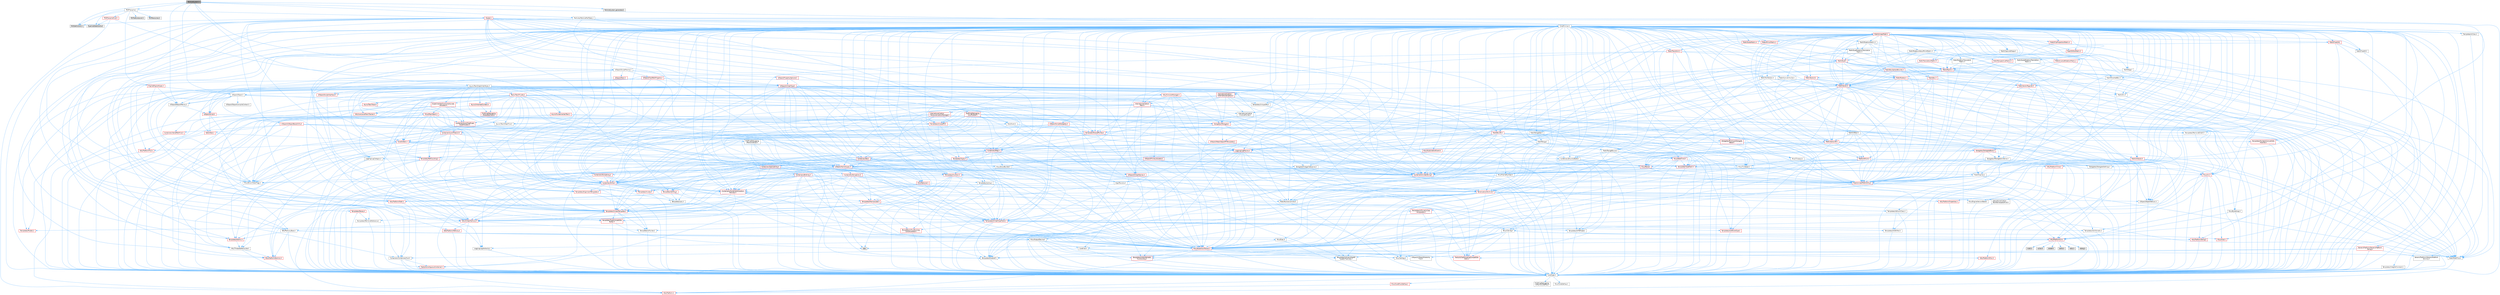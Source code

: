 digraph "ParticleSystem.h"
{
 // INTERACTIVE_SVG=YES
 // LATEX_PDF_SIZE
  bgcolor="transparent";
  edge [fontname=Helvetica,fontsize=10,labelfontname=Helvetica,labelfontsize=10];
  node [fontname=Helvetica,fontsize=10,shape=box,height=0.2,width=0.4];
  Node1 [id="Node000001",label="ParticleSystem.h",height=0.2,width=0.4,color="gray40", fillcolor="grey60", style="filled", fontcolor="black",tooltip=" "];
  Node1 -> Node2 [id="edge1_Node000001_Node000002",color="steelblue1",style="solid",tooltip=" "];
  Node2 [id="Node000002",label="CoreMinimal.h",height=0.2,width=0.4,color="grey40", fillcolor="white", style="filled",URL="$d7/d67/CoreMinimal_8h.html",tooltip=" "];
  Node2 -> Node3 [id="edge2_Node000002_Node000003",color="steelblue1",style="solid",tooltip=" "];
  Node3 [id="Node000003",label="CoreTypes.h",height=0.2,width=0.4,color="grey40", fillcolor="white", style="filled",URL="$dc/dec/CoreTypes_8h.html",tooltip=" "];
  Node3 -> Node4 [id="edge3_Node000003_Node000004",color="steelblue1",style="solid",tooltip=" "];
  Node4 [id="Node000004",label="HAL/Platform.h",height=0.2,width=0.4,color="red", fillcolor="#FFF0F0", style="filled",URL="$d9/dd0/Platform_8h.html",tooltip=" "];
  Node3 -> Node14 [id="edge4_Node000003_Node000014",color="steelblue1",style="solid",tooltip=" "];
  Node14 [id="Node000014",label="ProfilingDebugging\l/UMemoryDefines.h",height=0.2,width=0.4,color="grey40", fillcolor="white", style="filled",URL="$d2/da2/UMemoryDefines_8h.html",tooltip=" "];
  Node3 -> Node15 [id="edge5_Node000003_Node000015",color="steelblue1",style="solid",tooltip=" "];
  Node15 [id="Node000015",label="Misc/CoreMiscDefines.h",height=0.2,width=0.4,color="red", fillcolor="#FFF0F0", style="filled",URL="$da/d38/CoreMiscDefines_8h.html",tooltip=" "];
  Node15 -> Node4 [id="edge6_Node000015_Node000004",color="steelblue1",style="solid",tooltip=" "];
  Node3 -> Node16 [id="edge7_Node000003_Node000016",color="steelblue1",style="solid",tooltip=" "];
  Node16 [id="Node000016",label="Misc/CoreDefines.h",height=0.2,width=0.4,color="grey40", fillcolor="white", style="filled",URL="$d3/dd2/CoreDefines_8h.html",tooltip=" "];
  Node2 -> Node17 [id="edge8_Node000002_Node000017",color="steelblue1",style="solid",tooltip=" "];
  Node17 [id="Node000017",label="CoreFwd.h",height=0.2,width=0.4,color="grey40", fillcolor="white", style="filled",URL="$d1/d1e/CoreFwd_8h.html",tooltip=" "];
  Node17 -> Node3 [id="edge9_Node000017_Node000003",color="steelblue1",style="solid",tooltip=" "];
  Node17 -> Node18 [id="edge10_Node000017_Node000018",color="steelblue1",style="solid",tooltip=" "];
  Node18 [id="Node000018",label="Containers/ContainersFwd.h",height=0.2,width=0.4,color="grey40", fillcolor="white", style="filled",URL="$d4/d0a/ContainersFwd_8h.html",tooltip=" "];
  Node18 -> Node4 [id="edge11_Node000018_Node000004",color="steelblue1",style="solid",tooltip=" "];
  Node18 -> Node3 [id="edge12_Node000018_Node000003",color="steelblue1",style="solid",tooltip=" "];
  Node18 -> Node19 [id="edge13_Node000018_Node000019",color="steelblue1",style="solid",tooltip=" "];
  Node19 [id="Node000019",label="Traits/IsContiguousContainer.h",height=0.2,width=0.4,color="red", fillcolor="#FFF0F0", style="filled",URL="$d5/d3c/IsContiguousContainer_8h.html",tooltip=" "];
  Node19 -> Node3 [id="edge14_Node000019_Node000003",color="steelblue1",style="solid",tooltip=" "];
  Node17 -> Node22 [id="edge15_Node000017_Node000022",color="steelblue1",style="solid",tooltip=" "];
  Node22 [id="Node000022",label="Math/MathFwd.h",height=0.2,width=0.4,color="grey40", fillcolor="white", style="filled",URL="$d2/d10/MathFwd_8h.html",tooltip=" "];
  Node22 -> Node4 [id="edge16_Node000022_Node000004",color="steelblue1",style="solid",tooltip=" "];
  Node17 -> Node23 [id="edge17_Node000017_Node000023",color="steelblue1",style="solid",tooltip=" "];
  Node23 [id="Node000023",label="UObject/UObjectHierarchy\lFwd.h",height=0.2,width=0.4,color="grey40", fillcolor="white", style="filled",URL="$d3/d13/UObjectHierarchyFwd_8h.html",tooltip=" "];
  Node2 -> Node23 [id="edge18_Node000002_Node000023",color="steelblue1",style="solid",tooltip=" "];
  Node2 -> Node18 [id="edge19_Node000002_Node000018",color="steelblue1",style="solid",tooltip=" "];
  Node2 -> Node24 [id="edge20_Node000002_Node000024",color="steelblue1",style="solid",tooltip=" "];
  Node24 [id="Node000024",label="Misc/VarArgs.h",height=0.2,width=0.4,color="grey40", fillcolor="white", style="filled",URL="$d5/d6f/VarArgs_8h.html",tooltip=" "];
  Node24 -> Node3 [id="edge21_Node000024_Node000003",color="steelblue1",style="solid",tooltip=" "];
  Node2 -> Node25 [id="edge22_Node000002_Node000025",color="steelblue1",style="solid",tooltip=" "];
  Node25 [id="Node000025",label="Logging/LogVerbosity.h",height=0.2,width=0.4,color="grey40", fillcolor="white", style="filled",URL="$d2/d8f/LogVerbosity_8h.html",tooltip=" "];
  Node25 -> Node3 [id="edge23_Node000025_Node000003",color="steelblue1",style="solid",tooltip=" "];
  Node2 -> Node26 [id="edge24_Node000002_Node000026",color="steelblue1",style="solid",tooltip=" "];
  Node26 [id="Node000026",label="Misc/OutputDevice.h",height=0.2,width=0.4,color="grey40", fillcolor="white", style="filled",URL="$d7/d32/OutputDevice_8h.html",tooltip=" "];
  Node26 -> Node17 [id="edge25_Node000026_Node000017",color="steelblue1",style="solid",tooltip=" "];
  Node26 -> Node3 [id="edge26_Node000026_Node000003",color="steelblue1",style="solid",tooltip=" "];
  Node26 -> Node25 [id="edge27_Node000026_Node000025",color="steelblue1",style="solid",tooltip=" "];
  Node26 -> Node24 [id="edge28_Node000026_Node000024",color="steelblue1",style="solid",tooltip=" "];
  Node26 -> Node27 [id="edge29_Node000026_Node000027",color="steelblue1",style="solid",tooltip=" "];
  Node27 [id="Node000027",label="Templates/IsArrayOrRefOf\lTypeByPredicate.h",height=0.2,width=0.4,color="grey40", fillcolor="white", style="filled",URL="$d6/da1/IsArrayOrRefOfTypeByPredicate_8h.html",tooltip=" "];
  Node27 -> Node3 [id="edge30_Node000027_Node000003",color="steelblue1",style="solid",tooltip=" "];
  Node26 -> Node28 [id="edge31_Node000026_Node000028",color="steelblue1",style="solid",tooltip=" "];
  Node28 [id="Node000028",label="Templates/IsValidVariadic\lFunctionArg.h",height=0.2,width=0.4,color="red", fillcolor="#FFF0F0", style="filled",URL="$d0/dc8/IsValidVariadicFunctionArg_8h.html",tooltip=" "];
  Node28 -> Node3 [id="edge32_Node000028_Node000003",color="steelblue1",style="solid",tooltip=" "];
  Node26 -> Node30 [id="edge33_Node000026_Node000030",color="steelblue1",style="solid",tooltip=" "];
  Node30 [id="Node000030",label="Traits/IsCharEncodingCompatible\lWith.h",height=0.2,width=0.4,color="red", fillcolor="#FFF0F0", style="filled",URL="$df/dd1/IsCharEncodingCompatibleWith_8h.html",tooltip=" "];
  Node2 -> Node32 [id="edge34_Node000002_Node000032",color="steelblue1",style="solid",tooltip=" "];
  Node32 [id="Node000032",label="HAL/PlatformCrt.h",height=0.2,width=0.4,color="red", fillcolor="#FFF0F0", style="filled",URL="$d8/d75/PlatformCrt_8h.html",tooltip=" "];
  Node32 -> Node33 [id="edge35_Node000032_Node000033",color="steelblue1",style="solid",tooltip=" "];
  Node33 [id="Node000033",label="new",height=0.2,width=0.4,color="grey60", fillcolor="#E0E0E0", style="filled",tooltip=" "];
  Node32 -> Node34 [id="edge36_Node000032_Node000034",color="steelblue1",style="solid",tooltip=" "];
  Node34 [id="Node000034",label="wchar.h",height=0.2,width=0.4,color="grey60", fillcolor="#E0E0E0", style="filled",tooltip=" "];
  Node32 -> Node35 [id="edge37_Node000032_Node000035",color="steelblue1",style="solid",tooltip=" "];
  Node35 [id="Node000035",label="stddef.h",height=0.2,width=0.4,color="grey60", fillcolor="#E0E0E0", style="filled",tooltip=" "];
  Node32 -> Node36 [id="edge38_Node000032_Node000036",color="steelblue1",style="solid",tooltip=" "];
  Node36 [id="Node000036",label="stdlib.h",height=0.2,width=0.4,color="grey60", fillcolor="#E0E0E0", style="filled",tooltip=" "];
  Node32 -> Node37 [id="edge39_Node000032_Node000037",color="steelblue1",style="solid",tooltip=" "];
  Node37 [id="Node000037",label="stdio.h",height=0.2,width=0.4,color="grey60", fillcolor="#E0E0E0", style="filled",tooltip=" "];
  Node32 -> Node38 [id="edge40_Node000032_Node000038",color="steelblue1",style="solid",tooltip=" "];
  Node38 [id="Node000038",label="stdarg.h",height=0.2,width=0.4,color="grey60", fillcolor="#E0E0E0", style="filled",tooltip=" "];
  Node32 -> Node39 [id="edge41_Node000032_Node000039",color="steelblue1",style="solid",tooltip=" "];
  Node39 [id="Node000039",label="math.h",height=0.2,width=0.4,color="grey60", fillcolor="#E0E0E0", style="filled",tooltip=" "];
  Node2 -> Node42 [id="edge42_Node000002_Node000042",color="steelblue1",style="solid",tooltip=" "];
  Node42 [id="Node000042",label="HAL/PlatformMisc.h",height=0.2,width=0.4,color="red", fillcolor="#FFF0F0", style="filled",URL="$d0/df5/PlatformMisc_8h.html",tooltip=" "];
  Node42 -> Node3 [id="edge43_Node000042_Node000003",color="steelblue1",style="solid",tooltip=" "];
  Node2 -> Node61 [id="edge44_Node000002_Node000061",color="steelblue1",style="solid",tooltip=" "];
  Node61 [id="Node000061",label="Misc/AssertionMacros.h",height=0.2,width=0.4,color="red", fillcolor="#FFF0F0", style="filled",URL="$d0/dfa/AssertionMacros_8h.html",tooltip=" "];
  Node61 -> Node3 [id="edge45_Node000061_Node000003",color="steelblue1",style="solid",tooltip=" "];
  Node61 -> Node4 [id="edge46_Node000061_Node000004",color="steelblue1",style="solid",tooltip=" "];
  Node61 -> Node42 [id="edge47_Node000061_Node000042",color="steelblue1",style="solid",tooltip=" "];
  Node61 -> Node62 [id="edge48_Node000061_Node000062",color="steelblue1",style="solid",tooltip=" "];
  Node62 [id="Node000062",label="Templates/EnableIf.h",height=0.2,width=0.4,color="grey40", fillcolor="white", style="filled",URL="$d7/d60/EnableIf_8h.html",tooltip=" "];
  Node62 -> Node3 [id="edge49_Node000062_Node000003",color="steelblue1",style="solid",tooltip=" "];
  Node61 -> Node27 [id="edge50_Node000061_Node000027",color="steelblue1",style="solid",tooltip=" "];
  Node61 -> Node28 [id="edge51_Node000061_Node000028",color="steelblue1",style="solid",tooltip=" "];
  Node61 -> Node30 [id="edge52_Node000061_Node000030",color="steelblue1",style="solid",tooltip=" "];
  Node61 -> Node24 [id="edge53_Node000061_Node000024",color="steelblue1",style="solid",tooltip=" "];
  Node2 -> Node70 [id="edge54_Node000002_Node000070",color="steelblue1",style="solid",tooltip=" "];
  Node70 [id="Node000070",label="Templates/IsPointer.h",height=0.2,width=0.4,color="grey40", fillcolor="white", style="filled",URL="$d7/d05/IsPointer_8h.html",tooltip=" "];
  Node70 -> Node3 [id="edge55_Node000070_Node000003",color="steelblue1",style="solid",tooltip=" "];
  Node2 -> Node71 [id="edge56_Node000002_Node000071",color="steelblue1",style="solid",tooltip=" "];
  Node71 [id="Node000071",label="HAL/PlatformMemory.h",height=0.2,width=0.4,color="red", fillcolor="#FFF0F0", style="filled",URL="$de/d68/PlatformMemory_8h.html",tooltip=" "];
  Node71 -> Node3 [id="edge57_Node000071_Node000003",color="steelblue1",style="solid",tooltip=" "];
  Node2 -> Node54 [id="edge58_Node000002_Node000054",color="steelblue1",style="solid",tooltip=" "];
  Node54 [id="Node000054",label="HAL/PlatformAtomics.h",height=0.2,width=0.4,color="red", fillcolor="#FFF0F0", style="filled",URL="$d3/d36/PlatformAtomics_8h.html",tooltip=" "];
  Node54 -> Node3 [id="edge59_Node000054_Node000003",color="steelblue1",style="solid",tooltip=" "];
  Node2 -> Node76 [id="edge60_Node000002_Node000076",color="steelblue1",style="solid",tooltip=" "];
  Node76 [id="Node000076",label="Misc/Exec.h",height=0.2,width=0.4,color="grey40", fillcolor="white", style="filled",URL="$de/ddb/Exec_8h.html",tooltip=" "];
  Node76 -> Node3 [id="edge61_Node000076_Node000003",color="steelblue1",style="solid",tooltip=" "];
  Node76 -> Node61 [id="edge62_Node000076_Node000061",color="steelblue1",style="solid",tooltip=" "];
  Node2 -> Node77 [id="edge63_Node000002_Node000077",color="steelblue1",style="solid",tooltip=" "];
  Node77 [id="Node000077",label="HAL/MemoryBase.h",height=0.2,width=0.4,color="grey40", fillcolor="white", style="filled",URL="$d6/d9f/MemoryBase_8h.html",tooltip=" "];
  Node77 -> Node3 [id="edge64_Node000077_Node000003",color="steelblue1",style="solid",tooltip=" "];
  Node77 -> Node54 [id="edge65_Node000077_Node000054",color="steelblue1",style="solid",tooltip=" "];
  Node77 -> Node32 [id="edge66_Node000077_Node000032",color="steelblue1",style="solid",tooltip=" "];
  Node77 -> Node76 [id="edge67_Node000077_Node000076",color="steelblue1",style="solid",tooltip=" "];
  Node77 -> Node26 [id="edge68_Node000077_Node000026",color="steelblue1",style="solid",tooltip=" "];
  Node77 -> Node78 [id="edge69_Node000077_Node000078",color="steelblue1",style="solid",tooltip=" "];
  Node78 [id="Node000078",label="Templates/Atomic.h",height=0.2,width=0.4,color="red", fillcolor="#FFF0F0", style="filled",URL="$d3/d91/Atomic_8h.html",tooltip=" "];
  Node78 -> Node79 [id="edge70_Node000078_Node000079",color="steelblue1",style="solid",tooltip=" "];
  Node79 [id="Node000079",label="HAL/ThreadSafeCounter.h",height=0.2,width=0.4,color="grey40", fillcolor="white", style="filled",URL="$dc/dc9/ThreadSafeCounter_8h.html",tooltip=" "];
  Node79 -> Node3 [id="edge71_Node000079_Node000003",color="steelblue1",style="solid",tooltip=" "];
  Node79 -> Node54 [id="edge72_Node000079_Node000054",color="steelblue1",style="solid",tooltip=" "];
  Node2 -> Node87 [id="edge73_Node000002_Node000087",color="steelblue1",style="solid",tooltip=" "];
  Node87 [id="Node000087",label="HAL/UnrealMemory.h",height=0.2,width=0.4,color="red", fillcolor="#FFF0F0", style="filled",URL="$d9/d96/UnrealMemory_8h.html",tooltip=" "];
  Node87 -> Node3 [id="edge74_Node000087_Node000003",color="steelblue1",style="solid",tooltip=" "];
  Node87 -> Node77 [id="edge75_Node000087_Node000077",color="steelblue1",style="solid",tooltip=" "];
  Node87 -> Node71 [id="edge76_Node000087_Node000071",color="steelblue1",style="solid",tooltip=" "];
  Node87 -> Node70 [id="edge77_Node000087_Node000070",color="steelblue1",style="solid",tooltip=" "];
  Node2 -> Node89 [id="edge78_Node000002_Node000089",color="steelblue1",style="solid",tooltip=" "];
  Node89 [id="Node000089",label="Templates/IsArithmetic.h",height=0.2,width=0.4,color="grey40", fillcolor="white", style="filled",URL="$d2/d5d/IsArithmetic_8h.html",tooltip=" "];
  Node89 -> Node3 [id="edge79_Node000089_Node000003",color="steelblue1",style="solid",tooltip=" "];
  Node2 -> Node83 [id="edge80_Node000002_Node000083",color="steelblue1",style="solid",tooltip=" "];
  Node83 [id="Node000083",label="Templates/AndOrNot.h",height=0.2,width=0.4,color="grey40", fillcolor="white", style="filled",URL="$db/d0a/AndOrNot_8h.html",tooltip=" "];
  Node83 -> Node3 [id="edge81_Node000083_Node000003",color="steelblue1",style="solid",tooltip=" "];
  Node2 -> Node90 [id="edge82_Node000002_Node000090",color="steelblue1",style="solid",tooltip=" "];
  Node90 [id="Node000090",label="Templates/IsPODType.h",height=0.2,width=0.4,color="grey40", fillcolor="white", style="filled",URL="$d7/db1/IsPODType_8h.html",tooltip=" "];
  Node90 -> Node3 [id="edge83_Node000090_Node000003",color="steelblue1",style="solid",tooltip=" "];
  Node2 -> Node91 [id="edge84_Node000002_Node000091",color="steelblue1",style="solid",tooltip=" "];
  Node91 [id="Node000091",label="Templates/IsUECoreType.h",height=0.2,width=0.4,color="red", fillcolor="#FFF0F0", style="filled",URL="$d1/db8/IsUECoreType_8h.html",tooltip=" "];
  Node91 -> Node3 [id="edge85_Node000091_Node000003",color="steelblue1",style="solid",tooltip=" "];
  Node2 -> Node84 [id="edge86_Node000002_Node000084",color="steelblue1",style="solid",tooltip=" "];
  Node84 [id="Node000084",label="Templates/IsTriviallyCopy\lConstructible.h",height=0.2,width=0.4,color="red", fillcolor="#FFF0F0", style="filled",URL="$d3/d78/IsTriviallyCopyConstructible_8h.html",tooltip=" "];
  Node84 -> Node3 [id="edge87_Node000084_Node000003",color="steelblue1",style="solid",tooltip=" "];
  Node2 -> Node92 [id="edge88_Node000002_Node000092",color="steelblue1",style="solid",tooltip=" "];
  Node92 [id="Node000092",label="Templates/UnrealTypeTraits.h",height=0.2,width=0.4,color="red", fillcolor="#FFF0F0", style="filled",URL="$d2/d2d/UnrealTypeTraits_8h.html",tooltip=" "];
  Node92 -> Node3 [id="edge89_Node000092_Node000003",color="steelblue1",style="solid",tooltip=" "];
  Node92 -> Node70 [id="edge90_Node000092_Node000070",color="steelblue1",style="solid",tooltip=" "];
  Node92 -> Node61 [id="edge91_Node000092_Node000061",color="steelblue1",style="solid",tooltip=" "];
  Node92 -> Node83 [id="edge92_Node000092_Node000083",color="steelblue1",style="solid",tooltip=" "];
  Node92 -> Node62 [id="edge93_Node000092_Node000062",color="steelblue1",style="solid",tooltip=" "];
  Node92 -> Node89 [id="edge94_Node000092_Node000089",color="steelblue1",style="solid",tooltip=" "];
  Node92 -> Node93 [id="edge95_Node000092_Node000093",color="steelblue1",style="solid",tooltip=" "];
  Node93 [id="Node000093",label="Templates/Models.h",height=0.2,width=0.4,color="red", fillcolor="#FFF0F0", style="filled",URL="$d3/d0c/Models_8h.html",tooltip=" "];
  Node92 -> Node90 [id="edge96_Node000092_Node000090",color="steelblue1",style="solid",tooltip=" "];
  Node92 -> Node91 [id="edge97_Node000092_Node000091",color="steelblue1",style="solid",tooltip=" "];
  Node92 -> Node84 [id="edge98_Node000092_Node000084",color="steelblue1",style="solid",tooltip=" "];
  Node2 -> Node62 [id="edge99_Node000002_Node000062",color="steelblue1",style="solid",tooltip=" "];
  Node2 -> Node94 [id="edge100_Node000002_Node000094",color="steelblue1",style="solid",tooltip=" "];
  Node94 [id="Node000094",label="Templates/RemoveReference.h",height=0.2,width=0.4,color="grey40", fillcolor="white", style="filled",URL="$da/dbe/RemoveReference_8h.html",tooltip=" "];
  Node94 -> Node3 [id="edge101_Node000094_Node000003",color="steelblue1",style="solid",tooltip=" "];
  Node2 -> Node95 [id="edge102_Node000002_Node000095",color="steelblue1",style="solid",tooltip=" "];
  Node95 [id="Node000095",label="Templates/IntegralConstant.h",height=0.2,width=0.4,color="grey40", fillcolor="white", style="filled",URL="$db/d1b/IntegralConstant_8h.html",tooltip=" "];
  Node95 -> Node3 [id="edge103_Node000095_Node000003",color="steelblue1",style="solid",tooltip=" "];
  Node2 -> Node96 [id="edge104_Node000002_Node000096",color="steelblue1",style="solid",tooltip=" "];
  Node96 [id="Node000096",label="Templates/IsClass.h",height=0.2,width=0.4,color="grey40", fillcolor="white", style="filled",URL="$db/dcb/IsClass_8h.html",tooltip=" "];
  Node96 -> Node3 [id="edge105_Node000096_Node000003",color="steelblue1",style="solid",tooltip=" "];
  Node2 -> Node97 [id="edge106_Node000002_Node000097",color="steelblue1",style="solid",tooltip=" "];
  Node97 [id="Node000097",label="Templates/TypeCompatible\lBytes.h",height=0.2,width=0.4,color="red", fillcolor="#FFF0F0", style="filled",URL="$df/d0a/TypeCompatibleBytes_8h.html",tooltip=" "];
  Node97 -> Node3 [id="edge107_Node000097_Node000003",color="steelblue1",style="solid",tooltip=" "];
  Node97 -> Node33 [id="edge108_Node000097_Node000033",color="steelblue1",style="solid",tooltip=" "];
  Node2 -> Node19 [id="edge109_Node000002_Node000019",color="steelblue1",style="solid",tooltip=" "];
  Node2 -> Node98 [id="edge110_Node000002_Node000098",color="steelblue1",style="solid",tooltip=" "];
  Node98 [id="Node000098",label="Templates/UnrealTemplate.h",height=0.2,width=0.4,color="red", fillcolor="#FFF0F0", style="filled",URL="$d4/d24/UnrealTemplate_8h.html",tooltip=" "];
  Node98 -> Node3 [id="edge111_Node000098_Node000003",color="steelblue1",style="solid",tooltip=" "];
  Node98 -> Node70 [id="edge112_Node000098_Node000070",color="steelblue1",style="solid",tooltip=" "];
  Node98 -> Node87 [id="edge113_Node000098_Node000087",color="steelblue1",style="solid",tooltip=" "];
  Node98 -> Node92 [id="edge114_Node000098_Node000092",color="steelblue1",style="solid",tooltip=" "];
  Node98 -> Node94 [id="edge115_Node000098_Node000094",color="steelblue1",style="solid",tooltip=" "];
  Node98 -> Node97 [id="edge116_Node000098_Node000097",color="steelblue1",style="solid",tooltip=" "];
  Node98 -> Node19 [id="edge117_Node000098_Node000019",color="steelblue1",style="solid",tooltip=" "];
  Node2 -> Node47 [id="edge118_Node000002_Node000047",color="steelblue1",style="solid",tooltip=" "];
  Node47 [id="Node000047",label="Math/NumericLimits.h",height=0.2,width=0.4,color="grey40", fillcolor="white", style="filled",URL="$df/d1b/NumericLimits_8h.html",tooltip=" "];
  Node47 -> Node3 [id="edge119_Node000047_Node000003",color="steelblue1",style="solid",tooltip=" "];
  Node2 -> Node102 [id="edge120_Node000002_Node000102",color="steelblue1",style="solid",tooltip=" "];
  Node102 [id="Node000102",label="HAL/PlatformMath.h",height=0.2,width=0.4,color="red", fillcolor="#FFF0F0", style="filled",URL="$dc/d53/PlatformMath_8h.html",tooltip=" "];
  Node102 -> Node3 [id="edge121_Node000102_Node000003",color="steelblue1",style="solid",tooltip=" "];
  Node2 -> Node85 [id="edge122_Node000002_Node000085",color="steelblue1",style="solid",tooltip=" "];
  Node85 [id="Node000085",label="Templates/IsTriviallyCopy\lAssignable.h",height=0.2,width=0.4,color="red", fillcolor="#FFF0F0", style="filled",URL="$d2/df2/IsTriviallyCopyAssignable_8h.html",tooltip=" "];
  Node85 -> Node3 [id="edge123_Node000085_Node000003",color="steelblue1",style="solid",tooltip=" "];
  Node2 -> Node110 [id="edge124_Node000002_Node000110",color="steelblue1",style="solid",tooltip=" "];
  Node110 [id="Node000110",label="Templates/MemoryOps.h",height=0.2,width=0.4,color="red", fillcolor="#FFF0F0", style="filled",URL="$db/dea/MemoryOps_8h.html",tooltip=" "];
  Node110 -> Node3 [id="edge125_Node000110_Node000003",color="steelblue1",style="solid",tooltip=" "];
  Node110 -> Node87 [id="edge126_Node000110_Node000087",color="steelblue1",style="solid",tooltip=" "];
  Node110 -> Node85 [id="edge127_Node000110_Node000085",color="steelblue1",style="solid",tooltip=" "];
  Node110 -> Node84 [id="edge128_Node000110_Node000084",color="steelblue1",style="solid",tooltip=" "];
  Node110 -> Node92 [id="edge129_Node000110_Node000092",color="steelblue1",style="solid",tooltip=" "];
  Node110 -> Node33 [id="edge130_Node000110_Node000033",color="steelblue1",style="solid",tooltip=" "];
  Node2 -> Node111 [id="edge131_Node000002_Node000111",color="steelblue1",style="solid",tooltip=" "];
  Node111 [id="Node000111",label="Containers/ContainerAllocation\lPolicies.h",height=0.2,width=0.4,color="red", fillcolor="#FFF0F0", style="filled",URL="$d7/dff/ContainerAllocationPolicies_8h.html",tooltip=" "];
  Node111 -> Node3 [id="edge132_Node000111_Node000003",color="steelblue1",style="solid",tooltip=" "];
  Node111 -> Node111 [id="edge133_Node000111_Node000111",color="steelblue1",style="solid",tooltip=" "];
  Node111 -> Node102 [id="edge134_Node000111_Node000102",color="steelblue1",style="solid",tooltip=" "];
  Node111 -> Node87 [id="edge135_Node000111_Node000087",color="steelblue1",style="solid",tooltip=" "];
  Node111 -> Node47 [id="edge136_Node000111_Node000047",color="steelblue1",style="solid",tooltip=" "];
  Node111 -> Node61 [id="edge137_Node000111_Node000061",color="steelblue1",style="solid",tooltip=" "];
  Node111 -> Node110 [id="edge138_Node000111_Node000110",color="steelblue1",style="solid",tooltip=" "];
  Node111 -> Node97 [id="edge139_Node000111_Node000097",color="steelblue1",style="solid",tooltip=" "];
  Node2 -> Node114 [id="edge140_Node000002_Node000114",color="steelblue1",style="solid",tooltip=" "];
  Node114 [id="Node000114",label="Templates/IsEnumClass.h",height=0.2,width=0.4,color="grey40", fillcolor="white", style="filled",URL="$d7/d15/IsEnumClass_8h.html",tooltip=" "];
  Node114 -> Node3 [id="edge141_Node000114_Node000003",color="steelblue1",style="solid",tooltip=" "];
  Node114 -> Node83 [id="edge142_Node000114_Node000083",color="steelblue1",style="solid",tooltip=" "];
  Node2 -> Node115 [id="edge143_Node000002_Node000115",color="steelblue1",style="solid",tooltip=" "];
  Node115 [id="Node000115",label="HAL/PlatformProperties.h",height=0.2,width=0.4,color="red", fillcolor="#FFF0F0", style="filled",URL="$d9/db0/PlatformProperties_8h.html",tooltip=" "];
  Node115 -> Node3 [id="edge144_Node000115_Node000003",color="steelblue1",style="solid",tooltip=" "];
  Node2 -> Node118 [id="edge145_Node000002_Node000118",color="steelblue1",style="solid",tooltip=" "];
  Node118 [id="Node000118",label="Misc/EngineVersionBase.h",height=0.2,width=0.4,color="grey40", fillcolor="white", style="filled",URL="$d5/d2b/EngineVersionBase_8h.html",tooltip=" "];
  Node118 -> Node3 [id="edge146_Node000118_Node000003",color="steelblue1",style="solid",tooltip=" "];
  Node2 -> Node119 [id="edge147_Node000002_Node000119",color="steelblue1",style="solid",tooltip=" "];
  Node119 [id="Node000119",label="Internationalization\l/TextNamespaceFwd.h",height=0.2,width=0.4,color="grey40", fillcolor="white", style="filled",URL="$d8/d97/TextNamespaceFwd_8h.html",tooltip=" "];
  Node119 -> Node3 [id="edge148_Node000119_Node000003",color="steelblue1",style="solid",tooltip=" "];
  Node2 -> Node120 [id="edge149_Node000002_Node000120",color="steelblue1",style="solid",tooltip=" "];
  Node120 [id="Node000120",label="Serialization/Archive.h",height=0.2,width=0.4,color="red", fillcolor="#FFF0F0", style="filled",URL="$d7/d3b/Archive_8h.html",tooltip=" "];
  Node120 -> Node17 [id="edge150_Node000120_Node000017",color="steelblue1",style="solid",tooltip=" "];
  Node120 -> Node3 [id="edge151_Node000120_Node000003",color="steelblue1",style="solid",tooltip=" "];
  Node120 -> Node115 [id="edge152_Node000120_Node000115",color="steelblue1",style="solid",tooltip=" "];
  Node120 -> Node119 [id="edge153_Node000120_Node000119",color="steelblue1",style="solid",tooltip=" "];
  Node120 -> Node22 [id="edge154_Node000120_Node000022",color="steelblue1",style="solid",tooltip=" "];
  Node120 -> Node61 [id="edge155_Node000120_Node000061",color="steelblue1",style="solid",tooltip=" "];
  Node120 -> Node118 [id="edge156_Node000120_Node000118",color="steelblue1",style="solid",tooltip=" "];
  Node120 -> Node24 [id="edge157_Node000120_Node000024",color="steelblue1",style="solid",tooltip=" "];
  Node120 -> Node62 [id="edge158_Node000120_Node000062",color="steelblue1",style="solid",tooltip=" "];
  Node120 -> Node27 [id="edge159_Node000120_Node000027",color="steelblue1",style="solid",tooltip=" "];
  Node120 -> Node114 [id="edge160_Node000120_Node000114",color="steelblue1",style="solid",tooltip=" "];
  Node120 -> Node28 [id="edge161_Node000120_Node000028",color="steelblue1",style="solid",tooltip=" "];
  Node120 -> Node98 [id="edge162_Node000120_Node000098",color="steelblue1",style="solid",tooltip=" "];
  Node120 -> Node30 [id="edge163_Node000120_Node000030",color="steelblue1",style="solid",tooltip=" "];
  Node120 -> Node123 [id="edge164_Node000120_Node000123",color="steelblue1",style="solid",tooltip=" "];
  Node123 [id="Node000123",label="UObject/ObjectVersion.h",height=0.2,width=0.4,color="grey40", fillcolor="white", style="filled",URL="$da/d63/ObjectVersion_8h.html",tooltip=" "];
  Node123 -> Node3 [id="edge165_Node000123_Node000003",color="steelblue1",style="solid",tooltip=" "];
  Node2 -> Node124 [id="edge166_Node000002_Node000124",color="steelblue1",style="solid",tooltip=" "];
  Node124 [id="Node000124",label="Templates/Less.h",height=0.2,width=0.4,color="grey40", fillcolor="white", style="filled",URL="$de/dc8/Less_8h.html",tooltip=" "];
  Node124 -> Node3 [id="edge167_Node000124_Node000003",color="steelblue1",style="solid",tooltip=" "];
  Node124 -> Node98 [id="edge168_Node000124_Node000098",color="steelblue1",style="solid",tooltip=" "];
  Node2 -> Node125 [id="edge169_Node000002_Node000125",color="steelblue1",style="solid",tooltip=" "];
  Node125 [id="Node000125",label="Templates/Sorting.h",height=0.2,width=0.4,color="red", fillcolor="#FFF0F0", style="filled",URL="$d3/d9e/Sorting_8h.html",tooltip=" "];
  Node125 -> Node3 [id="edge170_Node000125_Node000003",color="steelblue1",style="solid",tooltip=" "];
  Node125 -> Node102 [id="edge171_Node000125_Node000102",color="steelblue1",style="solid",tooltip=" "];
  Node125 -> Node124 [id="edge172_Node000125_Node000124",color="steelblue1",style="solid",tooltip=" "];
  Node2 -> Node136 [id="edge173_Node000002_Node000136",color="steelblue1",style="solid",tooltip=" "];
  Node136 [id="Node000136",label="Misc/Char.h",height=0.2,width=0.4,color="red", fillcolor="#FFF0F0", style="filled",URL="$d0/d58/Char_8h.html",tooltip=" "];
  Node136 -> Node3 [id="edge174_Node000136_Node000003",color="steelblue1",style="solid",tooltip=" "];
  Node2 -> Node139 [id="edge175_Node000002_Node000139",color="steelblue1",style="solid",tooltip=" "];
  Node139 [id="Node000139",label="GenericPlatform/GenericPlatform\lStricmp.h",height=0.2,width=0.4,color="grey40", fillcolor="white", style="filled",URL="$d2/d86/GenericPlatformStricmp_8h.html",tooltip=" "];
  Node139 -> Node3 [id="edge176_Node000139_Node000003",color="steelblue1",style="solid",tooltip=" "];
  Node2 -> Node140 [id="edge177_Node000002_Node000140",color="steelblue1",style="solid",tooltip=" "];
  Node140 [id="Node000140",label="GenericPlatform/GenericPlatform\lString.h",height=0.2,width=0.4,color="red", fillcolor="#FFF0F0", style="filled",URL="$dd/d20/GenericPlatformString_8h.html",tooltip=" "];
  Node140 -> Node3 [id="edge178_Node000140_Node000003",color="steelblue1",style="solid",tooltip=" "];
  Node140 -> Node139 [id="edge179_Node000140_Node000139",color="steelblue1",style="solid",tooltip=" "];
  Node140 -> Node62 [id="edge180_Node000140_Node000062",color="steelblue1",style="solid",tooltip=" "];
  Node140 -> Node30 [id="edge181_Node000140_Node000030",color="steelblue1",style="solid",tooltip=" "];
  Node2 -> Node73 [id="edge182_Node000002_Node000073",color="steelblue1",style="solid",tooltip=" "];
  Node73 [id="Node000073",label="HAL/PlatformString.h",height=0.2,width=0.4,color="red", fillcolor="#FFF0F0", style="filled",URL="$db/db5/PlatformString_8h.html",tooltip=" "];
  Node73 -> Node3 [id="edge183_Node000073_Node000003",color="steelblue1",style="solid",tooltip=" "];
  Node2 -> Node143 [id="edge184_Node000002_Node000143",color="steelblue1",style="solid",tooltip=" "];
  Node143 [id="Node000143",label="Misc/CString.h",height=0.2,width=0.4,color="grey40", fillcolor="white", style="filled",URL="$d2/d49/CString_8h.html",tooltip=" "];
  Node143 -> Node3 [id="edge185_Node000143_Node000003",color="steelblue1",style="solid",tooltip=" "];
  Node143 -> Node32 [id="edge186_Node000143_Node000032",color="steelblue1",style="solid",tooltip=" "];
  Node143 -> Node73 [id="edge187_Node000143_Node000073",color="steelblue1",style="solid",tooltip=" "];
  Node143 -> Node61 [id="edge188_Node000143_Node000061",color="steelblue1",style="solid",tooltip=" "];
  Node143 -> Node136 [id="edge189_Node000143_Node000136",color="steelblue1",style="solid",tooltip=" "];
  Node143 -> Node24 [id="edge190_Node000143_Node000024",color="steelblue1",style="solid",tooltip=" "];
  Node143 -> Node27 [id="edge191_Node000143_Node000027",color="steelblue1",style="solid",tooltip=" "];
  Node143 -> Node28 [id="edge192_Node000143_Node000028",color="steelblue1",style="solid",tooltip=" "];
  Node143 -> Node30 [id="edge193_Node000143_Node000030",color="steelblue1",style="solid",tooltip=" "];
  Node2 -> Node144 [id="edge194_Node000002_Node000144",color="steelblue1",style="solid",tooltip=" "];
  Node144 [id="Node000144",label="Misc/Crc.h",height=0.2,width=0.4,color="red", fillcolor="#FFF0F0", style="filled",URL="$d4/dd2/Crc_8h.html",tooltip=" "];
  Node144 -> Node3 [id="edge195_Node000144_Node000003",color="steelblue1",style="solid",tooltip=" "];
  Node144 -> Node73 [id="edge196_Node000144_Node000073",color="steelblue1",style="solid",tooltip=" "];
  Node144 -> Node61 [id="edge197_Node000144_Node000061",color="steelblue1",style="solid",tooltip=" "];
  Node144 -> Node143 [id="edge198_Node000144_Node000143",color="steelblue1",style="solid",tooltip=" "];
  Node144 -> Node136 [id="edge199_Node000144_Node000136",color="steelblue1",style="solid",tooltip=" "];
  Node144 -> Node92 [id="edge200_Node000144_Node000092",color="steelblue1",style="solid",tooltip=" "];
  Node2 -> Node135 [id="edge201_Node000002_Node000135",color="steelblue1",style="solid",tooltip=" "];
  Node135 [id="Node000135",label="Math/UnrealMathUtility.h",height=0.2,width=0.4,color="red", fillcolor="#FFF0F0", style="filled",URL="$db/db8/UnrealMathUtility_8h.html",tooltip=" "];
  Node135 -> Node3 [id="edge202_Node000135_Node000003",color="steelblue1",style="solid",tooltip=" "];
  Node135 -> Node61 [id="edge203_Node000135_Node000061",color="steelblue1",style="solid",tooltip=" "];
  Node135 -> Node102 [id="edge204_Node000135_Node000102",color="steelblue1",style="solid",tooltip=" "];
  Node135 -> Node22 [id="edge205_Node000135_Node000022",color="steelblue1",style="solid",tooltip=" "];
  Node2 -> Node145 [id="edge206_Node000002_Node000145",color="steelblue1",style="solid",tooltip=" "];
  Node145 [id="Node000145",label="Containers/UnrealString.h",height=0.2,width=0.4,color="red", fillcolor="#FFF0F0", style="filled",URL="$d5/dba/UnrealString_8h.html",tooltip=" "];
  Node2 -> Node149 [id="edge207_Node000002_Node000149",color="steelblue1",style="solid",tooltip=" "];
  Node149 [id="Node000149",label="Containers/Array.h",height=0.2,width=0.4,color="red", fillcolor="#FFF0F0", style="filled",URL="$df/dd0/Array_8h.html",tooltip=" "];
  Node149 -> Node3 [id="edge208_Node000149_Node000003",color="steelblue1",style="solid",tooltip=" "];
  Node149 -> Node61 [id="edge209_Node000149_Node000061",color="steelblue1",style="solid",tooltip=" "];
  Node149 -> Node87 [id="edge210_Node000149_Node000087",color="steelblue1",style="solid",tooltip=" "];
  Node149 -> Node92 [id="edge211_Node000149_Node000092",color="steelblue1",style="solid",tooltip=" "];
  Node149 -> Node98 [id="edge212_Node000149_Node000098",color="steelblue1",style="solid",tooltip=" "];
  Node149 -> Node111 [id="edge213_Node000149_Node000111",color="steelblue1",style="solid",tooltip=" "];
  Node149 -> Node120 [id="edge214_Node000149_Node000120",color="steelblue1",style="solid",tooltip=" "];
  Node149 -> Node128 [id="edge215_Node000149_Node000128",color="steelblue1",style="solid",tooltip=" "];
  Node128 [id="Node000128",label="Templates/Invoke.h",height=0.2,width=0.4,color="red", fillcolor="#FFF0F0", style="filled",URL="$d7/deb/Invoke_8h.html",tooltip=" "];
  Node128 -> Node3 [id="edge216_Node000128_Node000003",color="steelblue1",style="solid",tooltip=" "];
  Node128 -> Node98 [id="edge217_Node000128_Node000098",color="steelblue1",style="solid",tooltip=" "];
  Node149 -> Node124 [id="edge218_Node000149_Node000124",color="steelblue1",style="solid",tooltip=" "];
  Node149 -> Node125 [id="edge219_Node000149_Node000125",color="steelblue1",style="solid",tooltip=" "];
  Node149 -> Node172 [id="edge220_Node000149_Node000172",color="steelblue1",style="solid",tooltip=" "];
  Node172 [id="Node000172",label="Templates/AlignmentTemplates.h",height=0.2,width=0.4,color="red", fillcolor="#FFF0F0", style="filled",URL="$dd/d32/AlignmentTemplates_8h.html",tooltip=" "];
  Node172 -> Node3 [id="edge221_Node000172_Node000003",color="steelblue1",style="solid",tooltip=" "];
  Node172 -> Node70 [id="edge222_Node000172_Node000070",color="steelblue1",style="solid",tooltip=" "];
  Node2 -> Node173 [id="edge223_Node000002_Node000173",color="steelblue1",style="solid",tooltip=" "];
  Node173 [id="Node000173",label="Misc/FrameNumber.h",height=0.2,width=0.4,color="grey40", fillcolor="white", style="filled",URL="$dd/dbd/FrameNumber_8h.html",tooltip=" "];
  Node173 -> Node3 [id="edge224_Node000173_Node000003",color="steelblue1",style="solid",tooltip=" "];
  Node173 -> Node47 [id="edge225_Node000173_Node000047",color="steelblue1",style="solid",tooltip=" "];
  Node173 -> Node135 [id="edge226_Node000173_Node000135",color="steelblue1",style="solid",tooltip=" "];
  Node173 -> Node62 [id="edge227_Node000173_Node000062",color="steelblue1",style="solid",tooltip=" "];
  Node173 -> Node92 [id="edge228_Node000173_Node000092",color="steelblue1",style="solid",tooltip=" "];
  Node2 -> Node174 [id="edge229_Node000002_Node000174",color="steelblue1",style="solid",tooltip=" "];
  Node174 [id="Node000174",label="Misc/Timespan.h",height=0.2,width=0.4,color="grey40", fillcolor="white", style="filled",URL="$da/dd9/Timespan_8h.html",tooltip=" "];
  Node174 -> Node3 [id="edge230_Node000174_Node000003",color="steelblue1",style="solid",tooltip=" "];
  Node174 -> Node175 [id="edge231_Node000174_Node000175",color="steelblue1",style="solid",tooltip=" "];
  Node175 [id="Node000175",label="Math/Interval.h",height=0.2,width=0.4,color="grey40", fillcolor="white", style="filled",URL="$d1/d55/Interval_8h.html",tooltip=" "];
  Node175 -> Node3 [id="edge232_Node000175_Node000003",color="steelblue1",style="solid",tooltip=" "];
  Node175 -> Node89 [id="edge233_Node000175_Node000089",color="steelblue1",style="solid",tooltip=" "];
  Node175 -> Node92 [id="edge234_Node000175_Node000092",color="steelblue1",style="solid",tooltip=" "];
  Node175 -> Node47 [id="edge235_Node000175_Node000047",color="steelblue1",style="solid",tooltip=" "];
  Node175 -> Node135 [id="edge236_Node000175_Node000135",color="steelblue1",style="solid",tooltip=" "];
  Node174 -> Node135 [id="edge237_Node000174_Node000135",color="steelblue1",style="solid",tooltip=" "];
  Node174 -> Node61 [id="edge238_Node000174_Node000061",color="steelblue1",style="solid",tooltip=" "];
  Node2 -> Node176 [id="edge239_Node000002_Node000176",color="steelblue1",style="solid",tooltip=" "];
  Node176 [id="Node000176",label="Containers/StringConv.h",height=0.2,width=0.4,color="red", fillcolor="#FFF0F0", style="filled",URL="$d3/ddf/StringConv_8h.html",tooltip=" "];
  Node176 -> Node3 [id="edge240_Node000176_Node000003",color="steelblue1",style="solid",tooltip=" "];
  Node176 -> Node61 [id="edge241_Node000176_Node000061",color="steelblue1",style="solid",tooltip=" "];
  Node176 -> Node111 [id="edge242_Node000176_Node000111",color="steelblue1",style="solid",tooltip=" "];
  Node176 -> Node149 [id="edge243_Node000176_Node000149",color="steelblue1",style="solid",tooltip=" "];
  Node176 -> Node143 [id="edge244_Node000176_Node000143",color="steelblue1",style="solid",tooltip=" "];
  Node176 -> Node177 [id="edge245_Node000176_Node000177",color="steelblue1",style="solid",tooltip=" "];
  Node177 [id="Node000177",label="Templates/IsArray.h",height=0.2,width=0.4,color="grey40", fillcolor="white", style="filled",URL="$d8/d8d/IsArray_8h.html",tooltip=" "];
  Node177 -> Node3 [id="edge246_Node000177_Node000003",color="steelblue1",style="solid",tooltip=" "];
  Node176 -> Node98 [id="edge247_Node000176_Node000098",color="steelblue1",style="solid",tooltip=" "];
  Node176 -> Node92 [id="edge248_Node000176_Node000092",color="steelblue1",style="solid",tooltip=" "];
  Node176 -> Node30 [id="edge249_Node000176_Node000030",color="steelblue1",style="solid",tooltip=" "];
  Node176 -> Node19 [id="edge250_Node000176_Node000019",color="steelblue1",style="solid",tooltip=" "];
  Node2 -> Node178 [id="edge251_Node000002_Node000178",color="steelblue1",style="solid",tooltip=" "];
  Node178 [id="Node000178",label="UObject/UnrealNames.h",height=0.2,width=0.4,color="red", fillcolor="#FFF0F0", style="filled",URL="$d8/db1/UnrealNames_8h.html",tooltip=" "];
  Node178 -> Node3 [id="edge252_Node000178_Node000003",color="steelblue1",style="solid",tooltip=" "];
  Node2 -> Node180 [id="edge253_Node000002_Node000180",color="steelblue1",style="solid",tooltip=" "];
  Node180 [id="Node000180",label="UObject/NameTypes.h",height=0.2,width=0.4,color="red", fillcolor="#FFF0F0", style="filled",URL="$d6/d35/NameTypes_8h.html",tooltip=" "];
  Node180 -> Node3 [id="edge254_Node000180_Node000003",color="steelblue1",style="solid",tooltip=" "];
  Node180 -> Node61 [id="edge255_Node000180_Node000061",color="steelblue1",style="solid",tooltip=" "];
  Node180 -> Node87 [id="edge256_Node000180_Node000087",color="steelblue1",style="solid",tooltip=" "];
  Node180 -> Node92 [id="edge257_Node000180_Node000092",color="steelblue1",style="solid",tooltip=" "];
  Node180 -> Node98 [id="edge258_Node000180_Node000098",color="steelblue1",style="solid",tooltip=" "];
  Node180 -> Node145 [id="edge259_Node000180_Node000145",color="steelblue1",style="solid",tooltip=" "];
  Node180 -> Node176 [id="edge260_Node000180_Node000176",color="steelblue1",style="solid",tooltip=" "];
  Node180 -> Node178 [id="edge261_Node000180_Node000178",color="steelblue1",style="solid",tooltip=" "];
  Node180 -> Node78 [id="edge262_Node000180_Node000078",color="steelblue1",style="solid",tooltip=" "];
  Node2 -> Node188 [id="edge263_Node000002_Node000188",color="steelblue1",style="solid",tooltip=" "];
  Node188 [id="Node000188",label="Misc/Parse.h",height=0.2,width=0.4,color="red", fillcolor="#FFF0F0", style="filled",URL="$dc/d71/Parse_8h.html",tooltip=" "];
  Node188 -> Node145 [id="edge264_Node000188_Node000145",color="steelblue1",style="solid",tooltip=" "];
  Node188 -> Node3 [id="edge265_Node000188_Node000003",color="steelblue1",style="solid",tooltip=" "];
  Node188 -> Node32 [id="edge266_Node000188_Node000032",color="steelblue1",style="solid",tooltip=" "];
  Node188 -> Node49 [id="edge267_Node000188_Node000049",color="steelblue1",style="solid",tooltip=" "];
  Node49 [id="Node000049",label="Misc/EnumClassFlags.h",height=0.2,width=0.4,color="grey40", fillcolor="white", style="filled",URL="$d8/de7/EnumClassFlags_8h.html",tooltip=" "];
  Node188 -> Node189 [id="edge268_Node000188_Node000189",color="steelblue1",style="solid",tooltip=" "];
  Node189 [id="Node000189",label="Templates/Function.h",height=0.2,width=0.4,color="red", fillcolor="#FFF0F0", style="filled",URL="$df/df5/Function_8h.html",tooltip=" "];
  Node189 -> Node3 [id="edge269_Node000189_Node000003",color="steelblue1",style="solid",tooltip=" "];
  Node189 -> Node61 [id="edge270_Node000189_Node000061",color="steelblue1",style="solid",tooltip=" "];
  Node189 -> Node87 [id="edge271_Node000189_Node000087",color="steelblue1",style="solid",tooltip=" "];
  Node189 -> Node92 [id="edge272_Node000189_Node000092",color="steelblue1",style="solid",tooltip=" "];
  Node189 -> Node128 [id="edge273_Node000189_Node000128",color="steelblue1",style="solid",tooltip=" "];
  Node189 -> Node98 [id="edge274_Node000189_Node000098",color="steelblue1",style="solid",tooltip=" "];
  Node189 -> Node135 [id="edge275_Node000189_Node000135",color="steelblue1",style="solid",tooltip=" "];
  Node189 -> Node33 [id="edge276_Node000189_Node000033",color="steelblue1",style="solid",tooltip=" "];
  Node2 -> Node172 [id="edge277_Node000002_Node000172",color="steelblue1",style="solid",tooltip=" "];
  Node2 -> Node191 [id="edge278_Node000002_Node000191",color="steelblue1",style="solid",tooltip=" "];
  Node191 [id="Node000191",label="Misc/StructBuilder.h",height=0.2,width=0.4,color="grey40", fillcolor="white", style="filled",URL="$d9/db3/StructBuilder_8h.html",tooltip=" "];
  Node191 -> Node3 [id="edge279_Node000191_Node000003",color="steelblue1",style="solid",tooltip=" "];
  Node191 -> Node135 [id="edge280_Node000191_Node000135",color="steelblue1",style="solid",tooltip=" "];
  Node191 -> Node172 [id="edge281_Node000191_Node000172",color="steelblue1",style="solid",tooltip=" "];
  Node2 -> Node104 [id="edge282_Node000002_Node000104",color="steelblue1",style="solid",tooltip=" "];
  Node104 [id="Node000104",label="Templates/Decay.h",height=0.2,width=0.4,color="red", fillcolor="#FFF0F0", style="filled",URL="$dd/d0f/Decay_8h.html",tooltip=" "];
  Node104 -> Node3 [id="edge283_Node000104_Node000003",color="steelblue1",style="solid",tooltip=" "];
  Node104 -> Node94 [id="edge284_Node000104_Node000094",color="steelblue1",style="solid",tooltip=" "];
  Node2 -> Node192 [id="edge285_Node000002_Node000192",color="steelblue1",style="solid",tooltip=" "];
  Node192 [id="Node000192",label="Templates/PointerIsConvertible\lFromTo.h",height=0.2,width=0.4,color="red", fillcolor="#FFF0F0", style="filled",URL="$d6/d65/PointerIsConvertibleFromTo_8h.html",tooltip=" "];
  Node192 -> Node3 [id="edge286_Node000192_Node000003",color="steelblue1",style="solid",tooltip=" "];
  Node2 -> Node128 [id="edge287_Node000002_Node000128",color="steelblue1",style="solid",tooltip=" "];
  Node2 -> Node189 [id="edge288_Node000002_Node000189",color="steelblue1",style="solid",tooltip=" "];
  Node2 -> Node161 [id="edge289_Node000002_Node000161",color="steelblue1",style="solid",tooltip=" "];
  Node161 [id="Node000161",label="Templates/TypeHash.h",height=0.2,width=0.4,color="red", fillcolor="#FFF0F0", style="filled",URL="$d1/d62/TypeHash_8h.html",tooltip=" "];
  Node161 -> Node3 [id="edge290_Node000161_Node000003",color="steelblue1",style="solid",tooltip=" "];
  Node161 -> Node144 [id="edge291_Node000161_Node000144",color="steelblue1",style="solid",tooltip=" "];
  Node2 -> Node193 [id="edge292_Node000002_Node000193",color="steelblue1",style="solid",tooltip=" "];
  Node193 [id="Node000193",label="Containers/ScriptArray.h",height=0.2,width=0.4,color="red", fillcolor="#FFF0F0", style="filled",URL="$dc/daf/ScriptArray_8h.html",tooltip=" "];
  Node193 -> Node3 [id="edge293_Node000193_Node000003",color="steelblue1",style="solid",tooltip=" "];
  Node193 -> Node61 [id="edge294_Node000193_Node000061",color="steelblue1",style="solid",tooltip=" "];
  Node193 -> Node87 [id="edge295_Node000193_Node000087",color="steelblue1",style="solid",tooltip=" "];
  Node193 -> Node111 [id="edge296_Node000193_Node000111",color="steelblue1",style="solid",tooltip=" "];
  Node193 -> Node149 [id="edge297_Node000193_Node000149",color="steelblue1",style="solid",tooltip=" "];
  Node2 -> Node194 [id="edge298_Node000002_Node000194",color="steelblue1",style="solid",tooltip=" "];
  Node194 [id="Node000194",label="Containers/BitArray.h",height=0.2,width=0.4,color="red", fillcolor="#FFF0F0", style="filled",URL="$d1/de4/BitArray_8h.html",tooltip=" "];
  Node194 -> Node111 [id="edge299_Node000194_Node000111",color="steelblue1",style="solid",tooltip=" "];
  Node194 -> Node3 [id="edge300_Node000194_Node000003",color="steelblue1",style="solid",tooltip=" "];
  Node194 -> Node54 [id="edge301_Node000194_Node000054",color="steelblue1",style="solid",tooltip=" "];
  Node194 -> Node87 [id="edge302_Node000194_Node000087",color="steelblue1",style="solid",tooltip=" "];
  Node194 -> Node135 [id="edge303_Node000194_Node000135",color="steelblue1",style="solid",tooltip=" "];
  Node194 -> Node61 [id="edge304_Node000194_Node000061",color="steelblue1",style="solid",tooltip=" "];
  Node194 -> Node49 [id="edge305_Node000194_Node000049",color="steelblue1",style="solid",tooltip=" "];
  Node194 -> Node120 [id="edge306_Node000194_Node000120",color="steelblue1",style="solid",tooltip=" "];
  Node194 -> Node62 [id="edge307_Node000194_Node000062",color="steelblue1",style="solid",tooltip=" "];
  Node194 -> Node128 [id="edge308_Node000194_Node000128",color="steelblue1",style="solid",tooltip=" "];
  Node194 -> Node98 [id="edge309_Node000194_Node000098",color="steelblue1",style="solid",tooltip=" "];
  Node194 -> Node92 [id="edge310_Node000194_Node000092",color="steelblue1",style="solid",tooltip=" "];
  Node2 -> Node195 [id="edge311_Node000002_Node000195",color="steelblue1",style="solid",tooltip=" "];
  Node195 [id="Node000195",label="Containers/SparseArray.h",height=0.2,width=0.4,color="red", fillcolor="#FFF0F0", style="filled",URL="$d5/dbf/SparseArray_8h.html",tooltip=" "];
  Node195 -> Node3 [id="edge312_Node000195_Node000003",color="steelblue1",style="solid",tooltip=" "];
  Node195 -> Node61 [id="edge313_Node000195_Node000061",color="steelblue1",style="solid",tooltip=" "];
  Node195 -> Node87 [id="edge314_Node000195_Node000087",color="steelblue1",style="solid",tooltip=" "];
  Node195 -> Node92 [id="edge315_Node000195_Node000092",color="steelblue1",style="solid",tooltip=" "];
  Node195 -> Node98 [id="edge316_Node000195_Node000098",color="steelblue1",style="solid",tooltip=" "];
  Node195 -> Node111 [id="edge317_Node000195_Node000111",color="steelblue1",style="solid",tooltip=" "];
  Node195 -> Node124 [id="edge318_Node000195_Node000124",color="steelblue1",style="solid",tooltip=" "];
  Node195 -> Node149 [id="edge319_Node000195_Node000149",color="steelblue1",style="solid",tooltip=" "];
  Node195 -> Node135 [id="edge320_Node000195_Node000135",color="steelblue1",style="solid",tooltip=" "];
  Node195 -> Node193 [id="edge321_Node000195_Node000193",color="steelblue1",style="solid",tooltip=" "];
  Node195 -> Node194 [id="edge322_Node000195_Node000194",color="steelblue1",style="solid",tooltip=" "];
  Node195 -> Node145 [id="edge323_Node000195_Node000145",color="steelblue1",style="solid",tooltip=" "];
  Node2 -> Node211 [id="edge324_Node000002_Node000211",color="steelblue1",style="solid",tooltip=" "];
  Node211 [id="Node000211",label="Containers/Set.h",height=0.2,width=0.4,color="red", fillcolor="#FFF0F0", style="filled",URL="$d4/d45/Set_8h.html",tooltip=" "];
  Node211 -> Node111 [id="edge325_Node000211_Node000111",color="steelblue1",style="solid",tooltip=" "];
  Node211 -> Node195 [id="edge326_Node000211_Node000195",color="steelblue1",style="solid",tooltip=" "];
  Node211 -> Node18 [id="edge327_Node000211_Node000018",color="steelblue1",style="solid",tooltip=" "];
  Node211 -> Node135 [id="edge328_Node000211_Node000135",color="steelblue1",style="solid",tooltip=" "];
  Node211 -> Node61 [id="edge329_Node000211_Node000061",color="steelblue1",style="solid",tooltip=" "];
  Node211 -> Node191 [id="edge330_Node000211_Node000191",color="steelblue1",style="solid",tooltip=" "];
  Node211 -> Node189 [id="edge331_Node000211_Node000189",color="steelblue1",style="solid",tooltip=" "];
  Node211 -> Node125 [id="edge332_Node000211_Node000125",color="steelblue1",style="solid",tooltip=" "];
  Node211 -> Node161 [id="edge333_Node000211_Node000161",color="steelblue1",style="solid",tooltip=" "];
  Node211 -> Node98 [id="edge334_Node000211_Node000098",color="steelblue1",style="solid",tooltip=" "];
  Node2 -> Node214 [id="edge335_Node000002_Node000214",color="steelblue1",style="solid",tooltip=" "];
  Node214 [id="Node000214",label="Algo/Reverse.h",height=0.2,width=0.4,color="grey40", fillcolor="white", style="filled",URL="$d5/d93/Reverse_8h.html",tooltip=" "];
  Node214 -> Node3 [id="edge336_Node000214_Node000003",color="steelblue1",style="solid",tooltip=" "];
  Node214 -> Node98 [id="edge337_Node000214_Node000098",color="steelblue1",style="solid",tooltip=" "];
  Node2 -> Node215 [id="edge338_Node000002_Node000215",color="steelblue1",style="solid",tooltip=" "];
  Node215 [id="Node000215",label="Containers/Map.h",height=0.2,width=0.4,color="red", fillcolor="#FFF0F0", style="filled",URL="$df/d79/Map_8h.html",tooltip=" "];
  Node215 -> Node3 [id="edge339_Node000215_Node000003",color="steelblue1",style="solid",tooltip=" "];
  Node215 -> Node214 [id="edge340_Node000215_Node000214",color="steelblue1",style="solid",tooltip=" "];
  Node215 -> Node211 [id="edge341_Node000215_Node000211",color="steelblue1",style="solid",tooltip=" "];
  Node215 -> Node145 [id="edge342_Node000215_Node000145",color="steelblue1",style="solid",tooltip=" "];
  Node215 -> Node61 [id="edge343_Node000215_Node000061",color="steelblue1",style="solid",tooltip=" "];
  Node215 -> Node191 [id="edge344_Node000215_Node000191",color="steelblue1",style="solid",tooltip=" "];
  Node215 -> Node189 [id="edge345_Node000215_Node000189",color="steelblue1",style="solid",tooltip=" "];
  Node215 -> Node125 [id="edge346_Node000215_Node000125",color="steelblue1",style="solid",tooltip=" "];
  Node215 -> Node216 [id="edge347_Node000215_Node000216",color="steelblue1",style="solid",tooltip=" "];
  Node216 [id="Node000216",label="Templates/Tuple.h",height=0.2,width=0.4,color="red", fillcolor="#FFF0F0", style="filled",URL="$d2/d4f/Tuple_8h.html",tooltip=" "];
  Node216 -> Node3 [id="edge348_Node000216_Node000003",color="steelblue1",style="solid",tooltip=" "];
  Node216 -> Node98 [id="edge349_Node000216_Node000098",color="steelblue1",style="solid",tooltip=" "];
  Node216 -> Node217 [id="edge350_Node000216_Node000217",color="steelblue1",style="solid",tooltip=" "];
  Node217 [id="Node000217",label="Delegates/IntegerSequence.h",height=0.2,width=0.4,color="grey40", fillcolor="white", style="filled",URL="$d2/dcc/IntegerSequence_8h.html",tooltip=" "];
  Node217 -> Node3 [id="edge351_Node000217_Node000003",color="steelblue1",style="solid",tooltip=" "];
  Node216 -> Node128 [id="edge352_Node000216_Node000128",color="steelblue1",style="solid",tooltip=" "];
  Node216 -> Node161 [id="edge353_Node000216_Node000161",color="steelblue1",style="solid",tooltip=" "];
  Node215 -> Node98 [id="edge354_Node000215_Node000098",color="steelblue1",style="solid",tooltip=" "];
  Node215 -> Node92 [id="edge355_Node000215_Node000092",color="steelblue1",style="solid",tooltip=" "];
  Node2 -> Node219 [id="edge356_Node000002_Node000219",color="steelblue1",style="solid",tooltip=" "];
  Node219 [id="Node000219",label="Math/IntPoint.h",height=0.2,width=0.4,color="red", fillcolor="#FFF0F0", style="filled",URL="$d3/df7/IntPoint_8h.html",tooltip=" "];
  Node219 -> Node3 [id="edge357_Node000219_Node000003",color="steelblue1",style="solid",tooltip=" "];
  Node219 -> Node61 [id="edge358_Node000219_Node000061",color="steelblue1",style="solid",tooltip=" "];
  Node219 -> Node188 [id="edge359_Node000219_Node000188",color="steelblue1",style="solid",tooltip=" "];
  Node219 -> Node22 [id="edge360_Node000219_Node000022",color="steelblue1",style="solid",tooltip=" "];
  Node219 -> Node135 [id="edge361_Node000219_Node000135",color="steelblue1",style="solid",tooltip=" "];
  Node219 -> Node145 [id="edge362_Node000219_Node000145",color="steelblue1",style="solid",tooltip=" "];
  Node219 -> Node161 [id="edge363_Node000219_Node000161",color="steelblue1",style="solid",tooltip=" "];
  Node2 -> Node221 [id="edge364_Node000002_Node000221",color="steelblue1",style="solid",tooltip=" "];
  Node221 [id="Node000221",label="Math/IntVector.h",height=0.2,width=0.4,color="red", fillcolor="#FFF0F0", style="filled",URL="$d7/d44/IntVector_8h.html",tooltip=" "];
  Node221 -> Node3 [id="edge365_Node000221_Node000003",color="steelblue1",style="solid",tooltip=" "];
  Node221 -> Node144 [id="edge366_Node000221_Node000144",color="steelblue1",style="solid",tooltip=" "];
  Node221 -> Node188 [id="edge367_Node000221_Node000188",color="steelblue1",style="solid",tooltip=" "];
  Node221 -> Node22 [id="edge368_Node000221_Node000022",color="steelblue1",style="solid",tooltip=" "];
  Node221 -> Node135 [id="edge369_Node000221_Node000135",color="steelblue1",style="solid",tooltip=" "];
  Node221 -> Node145 [id="edge370_Node000221_Node000145",color="steelblue1",style="solid",tooltip=" "];
  Node2 -> Node222 [id="edge371_Node000002_Node000222",color="steelblue1",style="solid",tooltip=" "];
  Node222 [id="Node000222",label="Logging/LogCategory.h",height=0.2,width=0.4,color="grey40", fillcolor="white", style="filled",URL="$d9/d36/LogCategory_8h.html",tooltip=" "];
  Node222 -> Node3 [id="edge372_Node000222_Node000003",color="steelblue1",style="solid",tooltip=" "];
  Node222 -> Node25 [id="edge373_Node000222_Node000025",color="steelblue1",style="solid",tooltip=" "];
  Node222 -> Node180 [id="edge374_Node000222_Node000180",color="steelblue1",style="solid",tooltip=" "];
  Node2 -> Node223 [id="edge375_Node000002_Node000223",color="steelblue1",style="solid",tooltip=" "];
  Node223 [id="Node000223",label="Logging/LogMacros.h",height=0.2,width=0.4,color="red", fillcolor="#FFF0F0", style="filled",URL="$d0/d16/LogMacros_8h.html",tooltip=" "];
  Node223 -> Node145 [id="edge376_Node000223_Node000145",color="steelblue1",style="solid",tooltip=" "];
  Node223 -> Node3 [id="edge377_Node000223_Node000003",color="steelblue1",style="solid",tooltip=" "];
  Node223 -> Node222 [id="edge378_Node000223_Node000222",color="steelblue1",style="solid",tooltip=" "];
  Node223 -> Node25 [id="edge379_Node000223_Node000025",color="steelblue1",style="solid",tooltip=" "];
  Node223 -> Node61 [id="edge380_Node000223_Node000061",color="steelblue1",style="solid",tooltip=" "];
  Node223 -> Node24 [id="edge381_Node000223_Node000024",color="steelblue1",style="solid",tooltip=" "];
  Node223 -> Node62 [id="edge382_Node000223_Node000062",color="steelblue1",style="solid",tooltip=" "];
  Node223 -> Node27 [id="edge383_Node000223_Node000027",color="steelblue1",style="solid",tooltip=" "];
  Node223 -> Node28 [id="edge384_Node000223_Node000028",color="steelblue1",style="solid",tooltip=" "];
  Node223 -> Node30 [id="edge385_Node000223_Node000030",color="steelblue1",style="solid",tooltip=" "];
  Node2 -> Node226 [id="edge386_Node000002_Node000226",color="steelblue1",style="solid",tooltip=" "];
  Node226 [id="Node000226",label="Math/Vector2D.h",height=0.2,width=0.4,color="red", fillcolor="#FFF0F0", style="filled",URL="$d3/db0/Vector2D_8h.html",tooltip=" "];
  Node226 -> Node3 [id="edge387_Node000226_Node000003",color="steelblue1",style="solid",tooltip=" "];
  Node226 -> Node22 [id="edge388_Node000226_Node000022",color="steelblue1",style="solid",tooltip=" "];
  Node226 -> Node61 [id="edge389_Node000226_Node000061",color="steelblue1",style="solid",tooltip=" "];
  Node226 -> Node144 [id="edge390_Node000226_Node000144",color="steelblue1",style="solid",tooltip=" "];
  Node226 -> Node135 [id="edge391_Node000226_Node000135",color="steelblue1",style="solid",tooltip=" "];
  Node226 -> Node145 [id="edge392_Node000226_Node000145",color="steelblue1",style="solid",tooltip=" "];
  Node226 -> Node188 [id="edge393_Node000226_Node000188",color="steelblue1",style="solid",tooltip=" "];
  Node226 -> Node219 [id="edge394_Node000226_Node000219",color="steelblue1",style="solid",tooltip=" "];
  Node226 -> Node223 [id="edge395_Node000226_Node000223",color="steelblue1",style="solid",tooltip=" "];
  Node2 -> Node230 [id="edge396_Node000002_Node000230",color="steelblue1",style="solid",tooltip=" "];
  Node230 [id="Node000230",label="Math/IntRect.h",height=0.2,width=0.4,color="grey40", fillcolor="white", style="filled",URL="$d7/d53/IntRect_8h.html",tooltip=" "];
  Node230 -> Node3 [id="edge397_Node000230_Node000003",color="steelblue1",style="solid",tooltip=" "];
  Node230 -> Node22 [id="edge398_Node000230_Node000022",color="steelblue1",style="solid",tooltip=" "];
  Node230 -> Node135 [id="edge399_Node000230_Node000135",color="steelblue1",style="solid",tooltip=" "];
  Node230 -> Node145 [id="edge400_Node000230_Node000145",color="steelblue1",style="solid",tooltip=" "];
  Node230 -> Node219 [id="edge401_Node000230_Node000219",color="steelblue1",style="solid",tooltip=" "];
  Node230 -> Node226 [id="edge402_Node000230_Node000226",color="steelblue1",style="solid",tooltip=" "];
  Node2 -> Node231 [id="edge403_Node000002_Node000231",color="steelblue1",style="solid",tooltip=" "];
  Node231 [id="Node000231",label="Misc/ByteSwap.h",height=0.2,width=0.4,color="grey40", fillcolor="white", style="filled",URL="$dc/dd7/ByteSwap_8h.html",tooltip=" "];
  Node231 -> Node3 [id="edge404_Node000231_Node000003",color="steelblue1",style="solid",tooltip=" "];
  Node231 -> Node32 [id="edge405_Node000231_Node000032",color="steelblue1",style="solid",tooltip=" "];
  Node2 -> Node160 [id="edge406_Node000002_Node000160",color="steelblue1",style="solid",tooltip=" "];
  Node160 [id="Node000160",label="Containers/EnumAsByte.h",height=0.2,width=0.4,color="grey40", fillcolor="white", style="filled",URL="$d6/d9a/EnumAsByte_8h.html",tooltip=" "];
  Node160 -> Node3 [id="edge407_Node000160_Node000003",color="steelblue1",style="solid",tooltip=" "];
  Node160 -> Node90 [id="edge408_Node000160_Node000090",color="steelblue1",style="solid",tooltip=" "];
  Node160 -> Node161 [id="edge409_Node000160_Node000161",color="steelblue1",style="solid",tooltip=" "];
  Node2 -> Node232 [id="edge410_Node000002_Node000232",color="steelblue1",style="solid",tooltip=" "];
  Node232 [id="Node000232",label="HAL/PlatformTLS.h",height=0.2,width=0.4,color="red", fillcolor="#FFF0F0", style="filled",URL="$d0/def/PlatformTLS_8h.html",tooltip=" "];
  Node232 -> Node3 [id="edge411_Node000232_Node000003",color="steelblue1",style="solid",tooltip=" "];
  Node2 -> Node235 [id="edge412_Node000002_Node000235",color="steelblue1",style="solid",tooltip=" "];
  Node235 [id="Node000235",label="CoreGlobals.h",height=0.2,width=0.4,color="red", fillcolor="#FFF0F0", style="filled",URL="$d5/d8c/CoreGlobals_8h.html",tooltip=" "];
  Node235 -> Node145 [id="edge413_Node000235_Node000145",color="steelblue1",style="solid",tooltip=" "];
  Node235 -> Node3 [id="edge414_Node000235_Node000003",color="steelblue1",style="solid",tooltip=" "];
  Node235 -> Node232 [id="edge415_Node000235_Node000232",color="steelblue1",style="solid",tooltip=" "];
  Node235 -> Node223 [id="edge416_Node000235_Node000223",color="steelblue1",style="solid",tooltip=" "];
  Node235 -> Node49 [id="edge417_Node000235_Node000049",color="steelblue1",style="solid",tooltip=" "];
  Node235 -> Node26 [id="edge418_Node000235_Node000026",color="steelblue1",style="solid",tooltip=" "];
  Node235 -> Node78 [id="edge419_Node000235_Node000078",color="steelblue1",style="solid",tooltip=" "];
  Node235 -> Node180 [id="edge420_Node000235_Node000180",color="steelblue1",style="solid",tooltip=" "];
  Node2 -> Node236 [id="edge421_Node000002_Node000236",color="steelblue1",style="solid",tooltip=" "];
  Node236 [id="Node000236",label="Templates/SharedPointer.h",height=0.2,width=0.4,color="red", fillcolor="#FFF0F0", style="filled",URL="$d2/d17/SharedPointer_8h.html",tooltip=" "];
  Node236 -> Node3 [id="edge422_Node000236_Node000003",color="steelblue1",style="solid",tooltip=" "];
  Node236 -> Node192 [id="edge423_Node000236_Node000192",color="steelblue1",style="solid",tooltip=" "];
  Node236 -> Node61 [id="edge424_Node000236_Node000061",color="steelblue1",style="solid",tooltip=" "];
  Node236 -> Node87 [id="edge425_Node000236_Node000087",color="steelblue1",style="solid",tooltip=" "];
  Node236 -> Node149 [id="edge426_Node000236_Node000149",color="steelblue1",style="solid",tooltip=" "];
  Node236 -> Node215 [id="edge427_Node000236_Node000215",color="steelblue1",style="solid",tooltip=" "];
  Node236 -> Node235 [id="edge428_Node000236_Node000235",color="steelblue1",style="solid",tooltip=" "];
  Node2 -> Node241 [id="edge429_Node000002_Node000241",color="steelblue1",style="solid",tooltip=" "];
  Node241 [id="Node000241",label="Internationalization\l/CulturePointer.h",height=0.2,width=0.4,color="grey40", fillcolor="white", style="filled",URL="$d6/dbe/CulturePointer_8h.html",tooltip=" "];
  Node241 -> Node3 [id="edge430_Node000241_Node000003",color="steelblue1",style="solid",tooltip=" "];
  Node241 -> Node236 [id="edge431_Node000241_Node000236",color="steelblue1",style="solid",tooltip=" "];
  Node2 -> Node242 [id="edge432_Node000002_Node000242",color="steelblue1",style="solid",tooltip=" "];
  Node242 [id="Node000242",label="UObject/WeakObjectPtrTemplates.h",height=0.2,width=0.4,color="red", fillcolor="#FFF0F0", style="filled",URL="$d8/d3b/WeakObjectPtrTemplates_8h.html",tooltip=" "];
  Node242 -> Node3 [id="edge433_Node000242_Node000003",color="steelblue1",style="solid",tooltip=" "];
  Node242 -> Node215 [id="edge434_Node000242_Node000215",color="steelblue1",style="solid",tooltip=" "];
  Node2 -> Node245 [id="edge435_Node000002_Node000245",color="steelblue1",style="solid",tooltip=" "];
  Node245 [id="Node000245",label="Delegates/DelegateSettings.h",height=0.2,width=0.4,color="grey40", fillcolor="white", style="filled",URL="$d0/d97/DelegateSettings_8h.html",tooltip=" "];
  Node245 -> Node3 [id="edge436_Node000245_Node000003",color="steelblue1",style="solid",tooltip=" "];
  Node2 -> Node246 [id="edge437_Node000002_Node000246",color="steelblue1",style="solid",tooltip=" "];
  Node246 [id="Node000246",label="Delegates/IDelegateInstance.h",height=0.2,width=0.4,color="grey40", fillcolor="white", style="filled",URL="$d2/d10/IDelegateInstance_8h.html",tooltip=" "];
  Node246 -> Node3 [id="edge438_Node000246_Node000003",color="steelblue1",style="solid",tooltip=" "];
  Node246 -> Node161 [id="edge439_Node000246_Node000161",color="steelblue1",style="solid",tooltip=" "];
  Node246 -> Node180 [id="edge440_Node000246_Node000180",color="steelblue1",style="solid",tooltip=" "];
  Node246 -> Node245 [id="edge441_Node000246_Node000245",color="steelblue1",style="solid",tooltip=" "];
  Node2 -> Node247 [id="edge442_Node000002_Node000247",color="steelblue1",style="solid",tooltip=" "];
  Node247 [id="Node000247",label="Delegates/DelegateBase.h",height=0.2,width=0.4,color="red", fillcolor="#FFF0F0", style="filled",URL="$da/d67/DelegateBase_8h.html",tooltip=" "];
  Node247 -> Node3 [id="edge443_Node000247_Node000003",color="steelblue1",style="solid",tooltip=" "];
  Node247 -> Node111 [id="edge444_Node000247_Node000111",color="steelblue1",style="solid",tooltip=" "];
  Node247 -> Node135 [id="edge445_Node000247_Node000135",color="steelblue1",style="solid",tooltip=" "];
  Node247 -> Node180 [id="edge446_Node000247_Node000180",color="steelblue1",style="solid",tooltip=" "];
  Node247 -> Node245 [id="edge447_Node000247_Node000245",color="steelblue1",style="solid",tooltip=" "];
  Node247 -> Node246 [id="edge448_Node000247_Node000246",color="steelblue1",style="solid",tooltip=" "];
  Node2 -> Node255 [id="edge449_Node000002_Node000255",color="steelblue1",style="solid",tooltip=" "];
  Node255 [id="Node000255",label="Delegates/MulticastDelegate\lBase.h",height=0.2,width=0.4,color="red", fillcolor="#FFF0F0", style="filled",URL="$db/d16/MulticastDelegateBase_8h.html",tooltip=" "];
  Node255 -> Node3 [id="edge450_Node000255_Node000003",color="steelblue1",style="solid",tooltip=" "];
  Node255 -> Node111 [id="edge451_Node000255_Node000111",color="steelblue1",style="solid",tooltip=" "];
  Node255 -> Node149 [id="edge452_Node000255_Node000149",color="steelblue1",style="solid",tooltip=" "];
  Node255 -> Node135 [id="edge453_Node000255_Node000135",color="steelblue1",style="solid",tooltip=" "];
  Node255 -> Node246 [id="edge454_Node000255_Node000246",color="steelblue1",style="solid",tooltip=" "];
  Node255 -> Node247 [id="edge455_Node000255_Node000247",color="steelblue1",style="solid",tooltip=" "];
  Node2 -> Node217 [id="edge456_Node000002_Node000217",color="steelblue1",style="solid",tooltip=" "];
  Node2 -> Node216 [id="edge457_Node000002_Node000216",color="steelblue1",style="solid",tooltip=" "];
  Node2 -> Node256 [id="edge458_Node000002_Node000256",color="steelblue1",style="solid",tooltip=" "];
  Node256 [id="Node000256",label="UObject/ScriptDelegates.h",height=0.2,width=0.4,color="red", fillcolor="#FFF0F0", style="filled",URL="$de/d81/ScriptDelegates_8h.html",tooltip=" "];
  Node256 -> Node149 [id="edge459_Node000256_Node000149",color="steelblue1",style="solid",tooltip=" "];
  Node256 -> Node111 [id="edge460_Node000256_Node000111",color="steelblue1",style="solid",tooltip=" "];
  Node256 -> Node145 [id="edge461_Node000256_Node000145",color="steelblue1",style="solid",tooltip=" "];
  Node256 -> Node61 [id="edge462_Node000256_Node000061",color="steelblue1",style="solid",tooltip=" "];
  Node256 -> Node236 [id="edge463_Node000256_Node000236",color="steelblue1",style="solid",tooltip=" "];
  Node256 -> Node161 [id="edge464_Node000256_Node000161",color="steelblue1",style="solid",tooltip=" "];
  Node256 -> Node92 [id="edge465_Node000256_Node000092",color="steelblue1",style="solid",tooltip=" "];
  Node256 -> Node180 [id="edge466_Node000256_Node000180",color="steelblue1",style="solid",tooltip=" "];
  Node2 -> Node258 [id="edge467_Node000002_Node000258",color="steelblue1",style="solid",tooltip=" "];
  Node258 [id="Node000258",label="Delegates/Delegate.h",height=0.2,width=0.4,color="red", fillcolor="#FFF0F0", style="filled",URL="$d4/d80/Delegate_8h.html",tooltip=" "];
  Node258 -> Node3 [id="edge468_Node000258_Node000003",color="steelblue1",style="solid",tooltip=" "];
  Node258 -> Node61 [id="edge469_Node000258_Node000061",color="steelblue1",style="solid",tooltip=" "];
  Node258 -> Node180 [id="edge470_Node000258_Node000180",color="steelblue1",style="solid",tooltip=" "];
  Node258 -> Node236 [id="edge471_Node000258_Node000236",color="steelblue1",style="solid",tooltip=" "];
  Node258 -> Node242 [id="edge472_Node000258_Node000242",color="steelblue1",style="solid",tooltip=" "];
  Node258 -> Node255 [id="edge473_Node000258_Node000255",color="steelblue1",style="solid",tooltip=" "];
  Node258 -> Node217 [id="edge474_Node000258_Node000217",color="steelblue1",style="solid",tooltip=" "];
  Node2 -> Node263 [id="edge475_Node000002_Node000263",color="steelblue1",style="solid",tooltip=" "];
  Node263 [id="Node000263",label="Internationalization\l/TextLocalizationManager.h",height=0.2,width=0.4,color="red", fillcolor="#FFF0F0", style="filled",URL="$d5/d2e/TextLocalizationManager_8h.html",tooltip=" "];
  Node263 -> Node264 [id="edge476_Node000263_Node000264",color="steelblue1",style="solid",tooltip=" "];
  Node264 [id="Node000264",label="Async/TaskGraphFwd.h",height=0.2,width=0.4,color="grey40", fillcolor="white", style="filled",URL="$d8/d71/TaskGraphFwd_8h.html",tooltip=" "];
  Node264 -> Node265 [id="edge477_Node000264_Node000265",color="steelblue1",style="solid",tooltip=" "];
  Node265 [id="Node000265",label="Templates/RefCounting.h",height=0.2,width=0.4,color="red", fillcolor="#FFF0F0", style="filled",URL="$d4/d7e/RefCounting_8h.html",tooltip=" "];
  Node265 -> Node3 [id="edge478_Node000265_Node000003",color="steelblue1",style="solid",tooltip=" "];
  Node265 -> Node54 [id="edge479_Node000265_Node000054",color="steelblue1",style="solid",tooltip=" "];
  Node265 -> Node79 [id="edge480_Node000265_Node000079",color="steelblue1",style="solid",tooltip=" "];
  Node265 -> Node61 [id="edge481_Node000265_Node000061",color="steelblue1",style="solid",tooltip=" "];
  Node265 -> Node120 [id="edge482_Node000265_Node000120",color="steelblue1",style="solid",tooltip=" "];
  Node265 -> Node161 [id="edge483_Node000265_Node000161",color="steelblue1",style="solid",tooltip=" "];
  Node265 -> Node98 [id="edge484_Node000265_Node000098",color="steelblue1",style="solid",tooltip=" "];
  Node263 -> Node149 [id="edge485_Node000263_Node000149",color="steelblue1",style="solid",tooltip=" "];
  Node263 -> Node111 [id="edge486_Node000263_Node000111",color="steelblue1",style="solid",tooltip=" "];
  Node263 -> Node215 [id="edge487_Node000263_Node000215",color="steelblue1",style="solid",tooltip=" "];
  Node263 -> Node211 [id="edge488_Node000263_Node000211",color="steelblue1",style="solid",tooltip=" "];
  Node263 -> Node145 [id="edge489_Node000263_Node000145",color="steelblue1",style="solid",tooltip=" "];
  Node263 -> Node3 [id="edge490_Node000263_Node000003",color="steelblue1",style="solid",tooltip=" "];
  Node263 -> Node258 [id="edge491_Node000263_Node000258",color="steelblue1",style="solid",tooltip=" "];
  Node263 -> Node144 [id="edge492_Node000263_Node000144",color="steelblue1",style="solid",tooltip=" "];
  Node263 -> Node49 [id="edge493_Node000263_Node000049",color="steelblue1",style="solid",tooltip=" "];
  Node263 -> Node189 [id="edge494_Node000263_Node000189",color="steelblue1",style="solid",tooltip=" "];
  Node263 -> Node236 [id="edge495_Node000263_Node000236",color="steelblue1",style="solid",tooltip=" "];
  Node2 -> Node204 [id="edge496_Node000002_Node000204",color="steelblue1",style="solid",tooltip=" "];
  Node204 [id="Node000204",label="Misc/Optional.h",height=0.2,width=0.4,color="red", fillcolor="#FFF0F0", style="filled",URL="$d2/dae/Optional_8h.html",tooltip=" "];
  Node204 -> Node3 [id="edge497_Node000204_Node000003",color="steelblue1",style="solid",tooltip=" "];
  Node204 -> Node61 [id="edge498_Node000204_Node000061",color="steelblue1",style="solid",tooltip=" "];
  Node204 -> Node110 [id="edge499_Node000204_Node000110",color="steelblue1",style="solid",tooltip=" "];
  Node204 -> Node98 [id="edge500_Node000204_Node000098",color="steelblue1",style="solid",tooltip=" "];
  Node204 -> Node120 [id="edge501_Node000204_Node000120",color="steelblue1",style="solid",tooltip=" "];
  Node2 -> Node177 [id="edge502_Node000002_Node000177",color="steelblue1",style="solid",tooltip=" "];
  Node2 -> Node209 [id="edge503_Node000002_Node000209",color="steelblue1",style="solid",tooltip=" "];
  Node209 [id="Node000209",label="Templates/RemoveExtent.h",height=0.2,width=0.4,color="grey40", fillcolor="white", style="filled",URL="$dc/de9/RemoveExtent_8h.html",tooltip=" "];
  Node209 -> Node3 [id="edge504_Node000209_Node000003",color="steelblue1",style="solid",tooltip=" "];
  Node2 -> Node208 [id="edge505_Node000002_Node000208",color="steelblue1",style="solid",tooltip=" "];
  Node208 [id="Node000208",label="Templates/UniquePtr.h",height=0.2,width=0.4,color="red", fillcolor="#FFF0F0", style="filled",URL="$de/d1a/UniquePtr_8h.html",tooltip=" "];
  Node208 -> Node3 [id="edge506_Node000208_Node000003",color="steelblue1",style="solid",tooltip=" "];
  Node208 -> Node98 [id="edge507_Node000208_Node000098",color="steelblue1",style="solid",tooltip=" "];
  Node208 -> Node177 [id="edge508_Node000208_Node000177",color="steelblue1",style="solid",tooltip=" "];
  Node208 -> Node209 [id="edge509_Node000208_Node000209",color="steelblue1",style="solid",tooltip=" "];
  Node2 -> Node270 [id="edge510_Node000002_Node000270",color="steelblue1",style="solid",tooltip=" "];
  Node270 [id="Node000270",label="Internationalization\l/Text.h",height=0.2,width=0.4,color="red", fillcolor="#FFF0F0", style="filled",URL="$d6/d35/Text_8h.html",tooltip=" "];
  Node270 -> Node3 [id="edge511_Node000270_Node000003",color="steelblue1",style="solid",tooltip=" "];
  Node270 -> Node54 [id="edge512_Node000270_Node000054",color="steelblue1",style="solid",tooltip=" "];
  Node270 -> Node61 [id="edge513_Node000270_Node000061",color="steelblue1",style="solid",tooltip=" "];
  Node270 -> Node49 [id="edge514_Node000270_Node000049",color="steelblue1",style="solid",tooltip=" "];
  Node270 -> Node92 [id="edge515_Node000270_Node000092",color="steelblue1",style="solid",tooltip=" "];
  Node270 -> Node149 [id="edge516_Node000270_Node000149",color="steelblue1",style="solid",tooltip=" "];
  Node270 -> Node145 [id="edge517_Node000270_Node000145",color="steelblue1",style="solid",tooltip=" "];
  Node270 -> Node160 [id="edge518_Node000270_Node000160",color="steelblue1",style="solid",tooltip=" "];
  Node270 -> Node236 [id="edge519_Node000270_Node000236",color="steelblue1",style="solid",tooltip=" "];
  Node270 -> Node241 [id="edge520_Node000270_Node000241",color="steelblue1",style="solid",tooltip=" "];
  Node270 -> Node263 [id="edge521_Node000270_Node000263",color="steelblue1",style="solid",tooltip=" "];
  Node270 -> Node204 [id="edge522_Node000270_Node000204",color="steelblue1",style="solid",tooltip=" "];
  Node270 -> Node208 [id="edge523_Node000270_Node000208",color="steelblue1",style="solid",tooltip=" "];
  Node2 -> Node207 [id="edge524_Node000002_Node000207",color="steelblue1",style="solid",tooltip=" "];
  Node207 [id="Node000207",label="Templates/UniqueObj.h",height=0.2,width=0.4,color="grey40", fillcolor="white", style="filled",URL="$da/d95/UniqueObj_8h.html",tooltip=" "];
  Node207 -> Node3 [id="edge525_Node000207_Node000003",color="steelblue1",style="solid",tooltip=" "];
  Node207 -> Node208 [id="edge526_Node000207_Node000208",color="steelblue1",style="solid",tooltip=" "];
  Node2 -> Node276 [id="edge527_Node000002_Node000276",color="steelblue1",style="solid",tooltip=" "];
  Node276 [id="Node000276",label="Internationalization\l/Internationalization.h",height=0.2,width=0.4,color="red", fillcolor="#FFF0F0", style="filled",URL="$da/de4/Internationalization_8h.html",tooltip=" "];
  Node276 -> Node149 [id="edge528_Node000276_Node000149",color="steelblue1",style="solid",tooltip=" "];
  Node276 -> Node145 [id="edge529_Node000276_Node000145",color="steelblue1",style="solid",tooltip=" "];
  Node276 -> Node3 [id="edge530_Node000276_Node000003",color="steelblue1",style="solid",tooltip=" "];
  Node276 -> Node258 [id="edge531_Node000276_Node000258",color="steelblue1",style="solid",tooltip=" "];
  Node276 -> Node241 [id="edge532_Node000276_Node000241",color="steelblue1",style="solid",tooltip=" "];
  Node276 -> Node270 [id="edge533_Node000276_Node000270",color="steelblue1",style="solid",tooltip=" "];
  Node276 -> Node236 [id="edge534_Node000276_Node000236",color="steelblue1",style="solid",tooltip=" "];
  Node276 -> Node216 [id="edge535_Node000276_Node000216",color="steelblue1",style="solid",tooltip=" "];
  Node276 -> Node207 [id="edge536_Node000276_Node000207",color="steelblue1",style="solid",tooltip=" "];
  Node276 -> Node180 [id="edge537_Node000276_Node000180",color="steelblue1",style="solid",tooltip=" "];
  Node2 -> Node277 [id="edge538_Node000002_Node000277",color="steelblue1",style="solid",tooltip=" "];
  Node277 [id="Node000277",label="Math/Vector.h",height=0.2,width=0.4,color="red", fillcolor="#FFF0F0", style="filled",URL="$d6/dbe/Vector_8h.html",tooltip=" "];
  Node277 -> Node3 [id="edge539_Node000277_Node000003",color="steelblue1",style="solid",tooltip=" "];
  Node277 -> Node61 [id="edge540_Node000277_Node000061",color="steelblue1",style="solid",tooltip=" "];
  Node277 -> Node22 [id="edge541_Node000277_Node000022",color="steelblue1",style="solid",tooltip=" "];
  Node277 -> Node47 [id="edge542_Node000277_Node000047",color="steelblue1",style="solid",tooltip=" "];
  Node277 -> Node144 [id="edge543_Node000277_Node000144",color="steelblue1",style="solid",tooltip=" "];
  Node277 -> Node135 [id="edge544_Node000277_Node000135",color="steelblue1",style="solid",tooltip=" "];
  Node277 -> Node145 [id="edge545_Node000277_Node000145",color="steelblue1",style="solid",tooltip=" "];
  Node277 -> Node188 [id="edge546_Node000277_Node000188",color="steelblue1",style="solid",tooltip=" "];
  Node277 -> Node219 [id="edge547_Node000277_Node000219",color="steelblue1",style="solid",tooltip=" "];
  Node277 -> Node223 [id="edge548_Node000277_Node000223",color="steelblue1",style="solid",tooltip=" "];
  Node277 -> Node226 [id="edge549_Node000277_Node000226",color="steelblue1",style="solid",tooltip=" "];
  Node277 -> Node231 [id="edge550_Node000277_Node000231",color="steelblue1",style="solid",tooltip=" "];
  Node277 -> Node270 [id="edge551_Node000277_Node000270",color="steelblue1",style="solid",tooltip=" "];
  Node277 -> Node276 [id="edge552_Node000277_Node000276",color="steelblue1",style="solid",tooltip=" "];
  Node277 -> Node221 [id="edge553_Node000277_Node000221",color="steelblue1",style="solid",tooltip=" "];
  Node277 -> Node280 [id="edge554_Node000277_Node000280",color="steelblue1",style="solid",tooltip=" "];
  Node280 [id="Node000280",label="Math/Axis.h",height=0.2,width=0.4,color="grey40", fillcolor="white", style="filled",URL="$dd/dbb/Axis_8h.html",tooltip=" "];
  Node280 -> Node3 [id="edge555_Node000280_Node000003",color="steelblue1",style="solid",tooltip=" "];
  Node277 -> Node123 [id="edge556_Node000277_Node000123",color="steelblue1",style="solid",tooltip=" "];
  Node2 -> Node281 [id="edge557_Node000002_Node000281",color="steelblue1",style="solid",tooltip=" "];
  Node281 [id="Node000281",label="Math/Vector4.h",height=0.2,width=0.4,color="red", fillcolor="#FFF0F0", style="filled",URL="$d7/d36/Vector4_8h.html",tooltip=" "];
  Node281 -> Node3 [id="edge558_Node000281_Node000003",color="steelblue1",style="solid",tooltip=" "];
  Node281 -> Node144 [id="edge559_Node000281_Node000144",color="steelblue1",style="solid",tooltip=" "];
  Node281 -> Node22 [id="edge560_Node000281_Node000022",color="steelblue1",style="solid",tooltip=" "];
  Node281 -> Node135 [id="edge561_Node000281_Node000135",color="steelblue1",style="solid",tooltip=" "];
  Node281 -> Node145 [id="edge562_Node000281_Node000145",color="steelblue1",style="solid",tooltip=" "];
  Node281 -> Node188 [id="edge563_Node000281_Node000188",color="steelblue1",style="solid",tooltip=" "];
  Node281 -> Node223 [id="edge564_Node000281_Node000223",color="steelblue1",style="solid",tooltip=" "];
  Node281 -> Node226 [id="edge565_Node000281_Node000226",color="steelblue1",style="solid",tooltip=" "];
  Node281 -> Node277 [id="edge566_Node000281_Node000277",color="steelblue1",style="solid",tooltip=" "];
  Node2 -> Node282 [id="edge567_Node000002_Node000282",color="steelblue1",style="solid",tooltip=" "];
  Node282 [id="Node000282",label="Math/VectorRegister.h",height=0.2,width=0.4,color="red", fillcolor="#FFF0F0", style="filled",URL="$da/d8b/VectorRegister_8h.html",tooltip=" "];
  Node282 -> Node3 [id="edge568_Node000282_Node000003",color="steelblue1",style="solid",tooltip=" "];
  Node282 -> Node135 [id="edge569_Node000282_Node000135",color="steelblue1",style="solid",tooltip=" "];
  Node2 -> Node287 [id="edge570_Node000002_Node000287",color="steelblue1",style="solid",tooltip=" "];
  Node287 [id="Node000287",label="Math/TwoVectors.h",height=0.2,width=0.4,color="grey40", fillcolor="white", style="filled",URL="$d4/db4/TwoVectors_8h.html",tooltip=" "];
  Node287 -> Node3 [id="edge571_Node000287_Node000003",color="steelblue1",style="solid",tooltip=" "];
  Node287 -> Node61 [id="edge572_Node000287_Node000061",color="steelblue1",style="solid",tooltip=" "];
  Node287 -> Node135 [id="edge573_Node000287_Node000135",color="steelblue1",style="solid",tooltip=" "];
  Node287 -> Node145 [id="edge574_Node000287_Node000145",color="steelblue1",style="solid",tooltip=" "];
  Node287 -> Node277 [id="edge575_Node000287_Node000277",color="steelblue1",style="solid",tooltip=" "];
  Node2 -> Node288 [id="edge576_Node000002_Node000288",color="steelblue1",style="solid",tooltip=" "];
  Node288 [id="Node000288",label="Math/Edge.h",height=0.2,width=0.4,color="grey40", fillcolor="white", style="filled",URL="$d5/de0/Edge_8h.html",tooltip=" "];
  Node288 -> Node3 [id="edge577_Node000288_Node000003",color="steelblue1",style="solid",tooltip=" "];
  Node288 -> Node277 [id="edge578_Node000288_Node000277",color="steelblue1",style="solid",tooltip=" "];
  Node2 -> Node123 [id="edge579_Node000002_Node000123",color="steelblue1",style="solid",tooltip=" "];
  Node2 -> Node289 [id="edge580_Node000002_Node000289",color="steelblue1",style="solid",tooltip=" "];
  Node289 [id="Node000289",label="Math/CapsuleShape.h",height=0.2,width=0.4,color="grey40", fillcolor="white", style="filled",URL="$d3/d36/CapsuleShape_8h.html",tooltip=" "];
  Node289 -> Node3 [id="edge581_Node000289_Node000003",color="steelblue1",style="solid",tooltip=" "];
  Node289 -> Node277 [id="edge582_Node000289_Node000277",color="steelblue1",style="solid",tooltip=" "];
  Node2 -> Node290 [id="edge583_Node000002_Node000290",color="steelblue1",style="solid",tooltip=" "];
  Node290 [id="Node000290",label="Math/Rotator.h",height=0.2,width=0.4,color="red", fillcolor="#FFF0F0", style="filled",URL="$d8/d3a/Rotator_8h.html",tooltip=" "];
  Node290 -> Node3 [id="edge584_Node000290_Node000003",color="steelblue1",style="solid",tooltip=" "];
  Node290 -> Node22 [id="edge585_Node000290_Node000022",color="steelblue1",style="solid",tooltip=" "];
  Node290 -> Node135 [id="edge586_Node000290_Node000135",color="steelblue1",style="solid",tooltip=" "];
  Node290 -> Node145 [id="edge587_Node000290_Node000145",color="steelblue1",style="solid",tooltip=" "];
  Node290 -> Node188 [id="edge588_Node000290_Node000188",color="steelblue1",style="solid",tooltip=" "];
  Node290 -> Node223 [id="edge589_Node000290_Node000223",color="steelblue1",style="solid",tooltip=" "];
  Node290 -> Node277 [id="edge590_Node000290_Node000277",color="steelblue1",style="solid",tooltip=" "];
  Node290 -> Node282 [id="edge591_Node000290_Node000282",color="steelblue1",style="solid",tooltip=" "];
  Node290 -> Node123 [id="edge592_Node000290_Node000123",color="steelblue1",style="solid",tooltip=" "];
  Node2 -> Node291 [id="edge593_Node000002_Node000291",color="steelblue1",style="solid",tooltip=" "];
  Node291 [id="Node000291",label="Misc/DateTime.h",height=0.2,width=0.4,color="red", fillcolor="#FFF0F0", style="filled",URL="$d1/de9/DateTime_8h.html",tooltip=" "];
  Node291 -> Node145 [id="edge594_Node000291_Node000145",color="steelblue1",style="solid",tooltip=" "];
  Node291 -> Node3 [id="edge595_Node000291_Node000003",color="steelblue1",style="solid",tooltip=" "];
  Node291 -> Node174 [id="edge596_Node000291_Node000174",color="steelblue1",style="solid",tooltip=" "];
  Node291 -> Node120 [id="edge597_Node000291_Node000120",color="steelblue1",style="solid",tooltip=" "];
  Node291 -> Node161 [id="edge598_Node000291_Node000161",color="steelblue1",style="solid",tooltip=" "];
  Node2 -> Node292 [id="edge599_Node000002_Node000292",color="steelblue1",style="solid",tooltip=" "];
  Node292 [id="Node000292",label="Math/RangeBound.h",height=0.2,width=0.4,color="grey40", fillcolor="white", style="filled",URL="$d7/dd8/RangeBound_8h.html",tooltip=" "];
  Node292 -> Node3 [id="edge600_Node000292_Node000003",color="steelblue1",style="solid",tooltip=" "];
  Node292 -> Node61 [id="edge601_Node000292_Node000061",color="steelblue1",style="solid",tooltip=" "];
  Node292 -> Node161 [id="edge602_Node000292_Node000161",color="steelblue1",style="solid",tooltip=" "];
  Node292 -> Node160 [id="edge603_Node000292_Node000160",color="steelblue1",style="solid",tooltip=" "];
  Node292 -> Node173 [id="edge604_Node000292_Node000173",color="steelblue1",style="solid",tooltip=" "];
  Node292 -> Node291 [id="edge605_Node000292_Node000291",color="steelblue1",style="solid",tooltip=" "];
  Node2 -> Node293 [id="edge606_Node000002_Node000293",color="steelblue1",style="solid",tooltip=" "];
  Node293 [id="Node000293",label="Misc/AutomationEvent.h",height=0.2,width=0.4,color="red", fillcolor="#FFF0F0", style="filled",URL="$d1/d26/AutomationEvent_8h.html",tooltip=" "];
  Node293 -> Node3 [id="edge607_Node000293_Node000003",color="steelblue1",style="solid",tooltip=" "];
  Node293 -> Node291 [id="edge608_Node000293_Node000291",color="steelblue1",style="solid",tooltip=" "];
  Node2 -> Node294 [id="edge609_Node000002_Node000294",color="steelblue1",style="solid",tooltip=" "];
  Node294 [id="Node000294",label="Math/Range.h",height=0.2,width=0.4,color="grey40", fillcolor="white", style="filled",URL="$d9/db6/Range_8h.html",tooltip=" "];
  Node294 -> Node3 [id="edge610_Node000294_Node000003",color="steelblue1",style="solid",tooltip=" "];
  Node294 -> Node149 [id="edge611_Node000294_Node000149",color="steelblue1",style="solid",tooltip=" "];
  Node294 -> Node61 [id="edge612_Node000294_Node000061",color="steelblue1",style="solid",tooltip=" "];
  Node294 -> Node291 [id="edge613_Node000294_Node000291",color="steelblue1",style="solid",tooltip=" "];
  Node294 -> Node292 [id="edge614_Node000294_Node000292",color="steelblue1",style="solid",tooltip=" "];
  Node294 -> Node173 [id="edge615_Node000294_Node000173",color="steelblue1",style="solid",tooltip=" "];
  Node294 -> Node120 [id="edge616_Node000294_Node000120",color="steelblue1",style="solid",tooltip=" "];
  Node2 -> Node295 [id="edge617_Node000002_Node000295",color="steelblue1",style="solid",tooltip=" "];
  Node295 [id="Node000295",label="Math/RangeSet.h",height=0.2,width=0.4,color="grey40", fillcolor="white", style="filled",URL="$dc/d21/RangeSet_8h.html",tooltip=" "];
  Node295 -> Node3 [id="edge618_Node000295_Node000003",color="steelblue1",style="solid",tooltip=" "];
  Node295 -> Node149 [id="edge619_Node000295_Node000149",color="steelblue1",style="solid",tooltip=" "];
  Node295 -> Node294 [id="edge620_Node000295_Node000294",color="steelblue1",style="solid",tooltip=" "];
  Node295 -> Node120 [id="edge621_Node000295_Node000120",color="steelblue1",style="solid",tooltip=" "];
  Node2 -> Node175 [id="edge622_Node000002_Node000175",color="steelblue1",style="solid",tooltip=" "];
  Node2 -> Node296 [id="edge623_Node000002_Node000296",color="steelblue1",style="solid",tooltip=" "];
  Node296 [id="Node000296",label="Math/Box.h",height=0.2,width=0.4,color="red", fillcolor="#FFF0F0", style="filled",URL="$de/d0f/Box_8h.html",tooltip=" "];
  Node296 -> Node3 [id="edge624_Node000296_Node000003",color="steelblue1",style="solid",tooltip=" "];
  Node296 -> Node61 [id="edge625_Node000296_Node000061",color="steelblue1",style="solid",tooltip=" "];
  Node296 -> Node22 [id="edge626_Node000296_Node000022",color="steelblue1",style="solid",tooltip=" "];
  Node296 -> Node135 [id="edge627_Node000296_Node000135",color="steelblue1",style="solid",tooltip=" "];
  Node296 -> Node145 [id="edge628_Node000296_Node000145",color="steelblue1",style="solid",tooltip=" "];
  Node296 -> Node277 [id="edge629_Node000296_Node000277",color="steelblue1",style="solid",tooltip=" "];
  Node2 -> Node306 [id="edge630_Node000002_Node000306",color="steelblue1",style="solid",tooltip=" "];
  Node306 [id="Node000306",label="Math/Box2D.h",height=0.2,width=0.4,color="red", fillcolor="#FFF0F0", style="filled",URL="$d3/d1c/Box2D_8h.html",tooltip=" "];
  Node306 -> Node149 [id="edge631_Node000306_Node000149",color="steelblue1",style="solid",tooltip=" "];
  Node306 -> Node145 [id="edge632_Node000306_Node000145",color="steelblue1",style="solid",tooltip=" "];
  Node306 -> Node3 [id="edge633_Node000306_Node000003",color="steelblue1",style="solid",tooltip=" "];
  Node306 -> Node22 [id="edge634_Node000306_Node000022",color="steelblue1",style="solid",tooltip=" "];
  Node306 -> Node135 [id="edge635_Node000306_Node000135",color="steelblue1",style="solid",tooltip=" "];
  Node306 -> Node226 [id="edge636_Node000306_Node000226",color="steelblue1",style="solid",tooltip=" "];
  Node306 -> Node61 [id="edge637_Node000306_Node000061",color="steelblue1",style="solid",tooltip=" "];
  Node306 -> Node120 [id="edge638_Node000306_Node000120",color="steelblue1",style="solid",tooltip=" "];
  Node306 -> Node91 [id="edge639_Node000306_Node000091",color="steelblue1",style="solid",tooltip=" "];
  Node306 -> Node92 [id="edge640_Node000306_Node000092",color="steelblue1",style="solid",tooltip=" "];
  Node306 -> Node180 [id="edge641_Node000306_Node000180",color="steelblue1",style="solid",tooltip=" "];
  Node306 -> Node178 [id="edge642_Node000306_Node000178",color="steelblue1",style="solid",tooltip=" "];
  Node2 -> Node307 [id="edge643_Node000002_Node000307",color="steelblue1",style="solid",tooltip=" "];
  Node307 [id="Node000307",label="Math/BoxSphereBounds.h",height=0.2,width=0.4,color="red", fillcolor="#FFF0F0", style="filled",URL="$d3/d0a/BoxSphereBounds_8h.html",tooltip=" "];
  Node307 -> Node3 [id="edge644_Node000307_Node000003",color="steelblue1",style="solid",tooltip=" "];
  Node307 -> Node22 [id="edge645_Node000307_Node000022",color="steelblue1",style="solid",tooltip=" "];
  Node307 -> Node135 [id="edge646_Node000307_Node000135",color="steelblue1",style="solid",tooltip=" "];
  Node307 -> Node145 [id="edge647_Node000307_Node000145",color="steelblue1",style="solid",tooltip=" "];
  Node307 -> Node223 [id="edge648_Node000307_Node000223",color="steelblue1",style="solid",tooltip=" "];
  Node307 -> Node277 [id="edge649_Node000307_Node000277",color="steelblue1",style="solid",tooltip=" "];
  Node307 -> Node296 [id="edge650_Node000307_Node000296",color="steelblue1",style="solid",tooltip=" "];
  Node2 -> Node308 [id="edge651_Node000002_Node000308",color="steelblue1",style="solid",tooltip=" "];
  Node308 [id="Node000308",label="Math/OrientedBox.h",height=0.2,width=0.4,color="grey40", fillcolor="white", style="filled",URL="$d6/db1/OrientedBox_8h.html",tooltip=" "];
  Node308 -> Node3 [id="edge652_Node000308_Node000003",color="steelblue1",style="solid",tooltip=" "];
  Node308 -> Node277 [id="edge653_Node000308_Node000277",color="steelblue1",style="solid",tooltip=" "];
  Node308 -> Node175 [id="edge654_Node000308_Node000175",color="steelblue1",style="solid",tooltip=" "];
  Node2 -> Node280 [id="edge655_Node000002_Node000280",color="steelblue1",style="solid",tooltip=" "];
  Node2 -> Node298 [id="edge656_Node000002_Node000298",color="steelblue1",style="solid",tooltip=" "];
  Node298 [id="Node000298",label="Math/Matrix.h",height=0.2,width=0.4,color="red", fillcolor="#FFF0F0", style="filled",URL="$d3/db1/Matrix_8h.html",tooltip=" "];
  Node298 -> Node3 [id="edge657_Node000298_Node000003",color="steelblue1",style="solid",tooltip=" "];
  Node298 -> Node87 [id="edge658_Node000298_Node000087",color="steelblue1",style="solid",tooltip=" "];
  Node298 -> Node135 [id="edge659_Node000298_Node000135",color="steelblue1",style="solid",tooltip=" "];
  Node298 -> Node145 [id="edge660_Node000298_Node000145",color="steelblue1",style="solid",tooltip=" "];
  Node298 -> Node22 [id="edge661_Node000298_Node000022",color="steelblue1",style="solid",tooltip=" "];
  Node298 -> Node277 [id="edge662_Node000298_Node000277",color="steelblue1",style="solid",tooltip=" "];
  Node298 -> Node281 [id="edge663_Node000298_Node000281",color="steelblue1",style="solid",tooltip=" "];
  Node298 -> Node290 [id="edge664_Node000298_Node000290",color="steelblue1",style="solid",tooltip=" "];
  Node298 -> Node280 [id="edge665_Node000298_Node000280",color="steelblue1",style="solid",tooltip=" "];
  Node298 -> Node123 [id="edge666_Node000298_Node000123",color="steelblue1",style="solid",tooltip=" "];
  Node2 -> Node309 [id="edge667_Node000002_Node000309",color="steelblue1",style="solid",tooltip=" "];
  Node309 [id="Node000309",label="Math/RotationTranslation\lMatrix.h",height=0.2,width=0.4,color="grey40", fillcolor="white", style="filled",URL="$d6/d6f/RotationTranslationMatrix_8h.html",tooltip=" "];
  Node309 -> Node3 [id="edge668_Node000309_Node000003",color="steelblue1",style="solid",tooltip=" "];
  Node309 -> Node135 [id="edge669_Node000309_Node000135",color="steelblue1",style="solid",tooltip=" "];
  Node309 -> Node282 [id="edge670_Node000309_Node000282",color="steelblue1",style="solid",tooltip=" "];
  Node309 -> Node298 [id="edge671_Node000309_Node000298",color="steelblue1",style="solid",tooltip=" "];
  Node2 -> Node310 [id="edge672_Node000002_Node000310",color="steelblue1",style="solid",tooltip=" "];
  Node310 [id="Node000310",label="Math/RotationAboutPointMatrix.h",height=0.2,width=0.4,color="grey40", fillcolor="white", style="filled",URL="$d9/d30/RotationAboutPointMatrix_8h.html",tooltip=" "];
  Node310 -> Node3 [id="edge673_Node000310_Node000003",color="steelblue1",style="solid",tooltip=" "];
  Node310 -> Node277 [id="edge674_Node000310_Node000277",color="steelblue1",style="solid",tooltip=" "];
  Node310 -> Node298 [id="edge675_Node000310_Node000298",color="steelblue1",style="solid",tooltip=" "];
  Node310 -> Node302 [id="edge676_Node000310_Node000302",color="steelblue1",style="solid",tooltip=" "];
  Node302 [id="Node000302",label="Math/Quat.h",height=0.2,width=0.4,color="red", fillcolor="#FFF0F0", style="filled",URL="$d9/de9/Quat_8h.html",tooltip=" "];
  Node302 -> Node3 [id="edge677_Node000302_Node000003",color="steelblue1",style="solid",tooltip=" "];
  Node302 -> Node61 [id="edge678_Node000302_Node000061",color="steelblue1",style="solid",tooltip=" "];
  Node302 -> Node135 [id="edge679_Node000302_Node000135",color="steelblue1",style="solid",tooltip=" "];
  Node302 -> Node145 [id="edge680_Node000302_Node000145",color="steelblue1",style="solid",tooltip=" "];
  Node302 -> Node223 [id="edge681_Node000302_Node000223",color="steelblue1",style="solid",tooltip=" "];
  Node302 -> Node22 [id="edge682_Node000302_Node000022",color="steelblue1",style="solid",tooltip=" "];
  Node302 -> Node277 [id="edge683_Node000302_Node000277",color="steelblue1",style="solid",tooltip=" "];
  Node302 -> Node282 [id="edge684_Node000302_Node000282",color="steelblue1",style="solid",tooltip=" "];
  Node302 -> Node290 [id="edge685_Node000302_Node000290",color="steelblue1",style="solid",tooltip=" "];
  Node302 -> Node298 [id="edge686_Node000302_Node000298",color="steelblue1",style="solid",tooltip=" "];
  Node302 -> Node123 [id="edge687_Node000302_Node000123",color="steelblue1",style="solid",tooltip=" "];
  Node310 -> Node309 [id="edge688_Node000310_Node000309",color="steelblue1",style="solid",tooltip=" "];
  Node2 -> Node311 [id="edge689_Node000002_Node000311",color="steelblue1",style="solid",tooltip=" "];
  Node311 [id="Node000311",label="Math/ScaleRotationTranslation\lMatrix.h",height=0.2,width=0.4,color="grey40", fillcolor="white", style="filled",URL="$db/dbe/ScaleRotationTranslationMatrix_8h.html",tooltip=" "];
  Node311 -> Node3 [id="edge690_Node000311_Node000003",color="steelblue1",style="solid",tooltip=" "];
  Node311 -> Node135 [id="edge691_Node000311_Node000135",color="steelblue1",style="solid",tooltip=" "];
  Node311 -> Node298 [id="edge692_Node000311_Node000298",color="steelblue1",style="solid",tooltip=" "];
  Node2 -> Node312 [id="edge693_Node000002_Node000312",color="steelblue1",style="solid",tooltip=" "];
  Node312 [id="Node000312",label="Math/RotationMatrix.h",height=0.2,width=0.4,color="grey40", fillcolor="white", style="filled",URL="$d9/d6a/RotationMatrix_8h.html",tooltip=" "];
  Node312 -> Node3 [id="edge694_Node000312_Node000003",color="steelblue1",style="solid",tooltip=" "];
  Node312 -> Node277 [id="edge695_Node000312_Node000277",color="steelblue1",style="solid",tooltip=" "];
  Node312 -> Node290 [id="edge696_Node000312_Node000290",color="steelblue1",style="solid",tooltip=" "];
  Node312 -> Node298 [id="edge697_Node000312_Node000298",color="steelblue1",style="solid",tooltip=" "];
  Node312 -> Node309 [id="edge698_Node000312_Node000309",color="steelblue1",style="solid",tooltip=" "];
  Node312 -> Node313 [id="edge699_Node000312_Node000313",color="steelblue1",style="solid",tooltip=" "];
  Node313 [id="Node000313",label="Math/QuatRotationTranslation\lMatrix.h",height=0.2,width=0.4,color="grey40", fillcolor="white", style="filled",URL="$df/d18/QuatRotationTranslationMatrix_8h.html",tooltip=" "];
  Node313 -> Node3 [id="edge700_Node000313_Node000003",color="steelblue1",style="solid",tooltip=" "];
  Node313 -> Node61 [id="edge701_Node000313_Node000061",color="steelblue1",style="solid",tooltip=" "];
  Node313 -> Node277 [id="edge702_Node000313_Node000277",color="steelblue1",style="solid",tooltip=" "];
  Node313 -> Node298 [id="edge703_Node000313_Node000298",color="steelblue1",style="solid",tooltip=" "];
  Node313 -> Node302 [id="edge704_Node000313_Node000302",color="steelblue1",style="solid",tooltip=" "];
  Node2 -> Node302 [id="edge705_Node000002_Node000302",color="steelblue1",style="solid",tooltip=" "];
  Node2 -> Node314 [id="edge706_Node000002_Node000314",color="steelblue1",style="solid",tooltip=" "];
  Node314 [id="Node000314",label="Math/PerspectiveMatrix.h",height=0.2,width=0.4,color="red", fillcolor="#FFF0F0", style="filled",URL="$d8/d26/PerspectiveMatrix_8h.html",tooltip=" "];
  Node314 -> Node3 [id="edge707_Node000314_Node000003",color="steelblue1",style="solid",tooltip=" "];
  Node314 -> Node135 [id="edge708_Node000314_Node000135",color="steelblue1",style="solid",tooltip=" "];
  Node314 -> Node298 [id="edge709_Node000314_Node000298",color="steelblue1",style="solid",tooltip=" "];
  Node2 -> Node315 [id="edge710_Node000002_Node000315",color="steelblue1",style="solid",tooltip=" "];
  Node315 [id="Node000315",label="Math/OrthoMatrix.h",height=0.2,width=0.4,color="red", fillcolor="#FFF0F0", style="filled",URL="$d4/d39/OrthoMatrix_8h.html",tooltip=" "];
  Node315 -> Node3 [id="edge711_Node000315_Node000003",color="steelblue1",style="solid",tooltip=" "];
  Node315 -> Node298 [id="edge712_Node000315_Node000298",color="steelblue1",style="solid",tooltip=" "];
  Node2 -> Node316 [id="edge713_Node000002_Node000316",color="steelblue1",style="solid",tooltip=" "];
  Node316 [id="Node000316",label="Math/TranslationMatrix.h",height=0.2,width=0.4,color="red", fillcolor="#FFF0F0", style="filled",URL="$d1/d34/TranslationMatrix_8h.html",tooltip=" "];
  Node316 -> Node3 [id="edge714_Node000316_Node000003",color="steelblue1",style="solid",tooltip=" "];
  Node316 -> Node277 [id="edge715_Node000316_Node000277",color="steelblue1",style="solid",tooltip=" "];
  Node316 -> Node298 [id="edge716_Node000316_Node000298",color="steelblue1",style="solid",tooltip=" "];
  Node2 -> Node313 [id="edge717_Node000002_Node000313",color="steelblue1",style="solid",tooltip=" "];
  Node2 -> Node317 [id="edge718_Node000002_Node000317",color="steelblue1",style="solid",tooltip=" "];
  Node317 [id="Node000317",label="Math/InverseRotationMatrix.h",height=0.2,width=0.4,color="red", fillcolor="#FFF0F0", style="filled",URL="$d9/db8/InverseRotationMatrix_8h.html",tooltip=" "];
  Node317 -> Node3 [id="edge719_Node000317_Node000003",color="steelblue1",style="solid",tooltip=" "];
  Node317 -> Node135 [id="edge720_Node000317_Node000135",color="steelblue1",style="solid",tooltip=" "];
  Node317 -> Node298 [id="edge721_Node000317_Node000298",color="steelblue1",style="solid",tooltip=" "];
  Node2 -> Node318 [id="edge722_Node000002_Node000318",color="steelblue1",style="solid",tooltip=" "];
  Node318 [id="Node000318",label="Math/ScaleMatrix.h",height=0.2,width=0.4,color="red", fillcolor="#FFF0F0", style="filled",URL="$d5/d4e/ScaleMatrix_8h.html",tooltip=" "];
  Node318 -> Node3 [id="edge723_Node000318_Node000003",color="steelblue1",style="solid",tooltip=" "];
  Node318 -> Node298 [id="edge724_Node000318_Node000298",color="steelblue1",style="solid",tooltip=" "];
  Node2 -> Node319 [id="edge725_Node000002_Node000319",color="steelblue1",style="solid",tooltip=" "];
  Node319 [id="Node000319",label="Math/MirrorMatrix.h",height=0.2,width=0.4,color="red", fillcolor="#FFF0F0", style="filled",URL="$d1/d9d/MirrorMatrix_8h.html",tooltip=" "];
  Node319 -> Node3 [id="edge726_Node000319_Node000003",color="steelblue1",style="solid",tooltip=" "];
  Node319 -> Node298 [id="edge727_Node000319_Node000298",color="steelblue1",style="solid",tooltip=" "];
  Node2 -> Node320 [id="edge728_Node000002_Node000320",color="steelblue1",style="solid",tooltip=" "];
  Node320 [id="Node000320",label="Math/ClipProjectionMatrix.h",height=0.2,width=0.4,color="red", fillcolor="#FFF0F0", style="filled",URL="$db/db6/ClipProjectionMatrix_8h.html",tooltip=" "];
  Node320 -> Node3 [id="edge729_Node000320_Node000003",color="steelblue1",style="solid",tooltip=" "];
  Node320 -> Node298 [id="edge730_Node000320_Node000298",color="steelblue1",style="solid",tooltip=" "];
  Node2 -> Node321 [id="edge731_Node000002_Node000321",color="steelblue1",style="solid",tooltip=" "];
  Node321 [id="Node000321",label="Math/Float32.h",height=0.2,width=0.4,color="grey40", fillcolor="white", style="filled",URL="$d4/d65/Float32_8h.html",tooltip=" "];
  Node321 -> Node3 [id="edge732_Node000321_Node000003",color="steelblue1",style="solid",tooltip=" "];
  Node2 -> Node322 [id="edge733_Node000002_Node000322",color="steelblue1",style="solid",tooltip=" "];
  Node322 [id="Node000322",label="Math/Float16.h",height=0.2,width=0.4,color="red", fillcolor="#FFF0F0", style="filled",URL="$d5/d5e/Float16_8h.html",tooltip=" "];
  Node322 -> Node3 [id="edge734_Node000322_Node000003",color="steelblue1",style="solid",tooltip=" "];
  Node322 -> Node120 [id="edge735_Node000322_Node000120",color="steelblue1",style="solid",tooltip=" "];
  Node322 -> Node135 [id="edge736_Node000322_Node000135",color="steelblue1",style="solid",tooltip=" "];
  Node322 -> Node321 [id="edge737_Node000322_Node000321",color="steelblue1",style="solid",tooltip=" "];
  Node2 -> Node301 [id="edge738_Node000002_Node000301",color="steelblue1",style="solid",tooltip=" "];
  Node301 [id="Node000301",label="Math/Transform.h",height=0.2,width=0.4,color="red", fillcolor="#FFF0F0", style="filled",URL="$de/d05/Math_2Transform_8h.html",tooltip=" "];
  Node301 -> Node3 [id="edge739_Node000301_Node000003",color="steelblue1",style="solid",tooltip=" "];
  Node301 -> Node22 [id="edge740_Node000301_Node000022",color="steelblue1",style="solid",tooltip=" "];
  Node301 -> Node302 [id="edge741_Node000301_Node000302",color="steelblue1",style="solid",tooltip=" "];
  Node301 -> Node91 [id="edge742_Node000301_Node000091",color="steelblue1",style="solid",tooltip=" "];
  Node301 -> Node180 [id="edge743_Node000301_Node000180",color="steelblue1",style="solid",tooltip=" "];
  Node301 -> Node178 [id="edge744_Node000301_Node000178",color="steelblue1",style="solid",tooltip=" "];
  Node2 -> Node323 [id="edge745_Node000002_Node000323",color="steelblue1",style="solid",tooltip=" "];
  Node323 [id="Node000323",label="Math/ConvexHull2d.h",height=0.2,width=0.4,color="grey40", fillcolor="white", style="filled",URL="$d1/de3/ConvexHull2d_8h.html",tooltip=" "];
  Node323 -> Node3 [id="edge746_Node000323_Node000003",color="steelblue1",style="solid",tooltip=" "];
  Node323 -> Node226 [id="edge747_Node000323_Node000226",color="steelblue1",style="solid",tooltip=" "];
  Node323 -> Node277 [id="edge748_Node000323_Node000277",color="steelblue1",style="solid",tooltip=" "];
  Node2 -> Node324 [id="edge749_Node000002_Node000324",color="steelblue1",style="solid",tooltip=" "];
  Node324 [id="Node000324",label="Math/UnrealMath.h",height=0.2,width=0.4,color="red", fillcolor="#FFF0F0", style="filled",URL="$d8/db2/UnrealMath_8h.html",tooltip=" "];
  Node324 -> Node280 [id="edge750_Node000324_Node000280",color="steelblue1",style="solid",tooltip=" "];
  Node324 -> Node296 [id="edge751_Node000324_Node000296",color="steelblue1",style="solid",tooltip=" "];
  Node324 -> Node306 [id="edge752_Node000324_Node000306",color="steelblue1",style="solid",tooltip=" "];
  Node324 -> Node307 [id="edge753_Node000324_Node000307",color="steelblue1",style="solid",tooltip=" "];
  Node324 -> Node289 [id="edge754_Node000324_Node000289",color="steelblue1",style="solid",tooltip=" "];
  Node324 -> Node320 [id="edge755_Node000324_Node000320",color="steelblue1",style="solid",tooltip=" "];
  Node324 -> Node323 [id="edge756_Node000324_Node000323",color="steelblue1",style="solid",tooltip=" "];
  Node324 -> Node288 [id="edge757_Node000324_Node000288",color="steelblue1",style="solid",tooltip=" "];
  Node324 -> Node322 [id="edge758_Node000324_Node000322",color="steelblue1",style="solid",tooltip=" "];
  Node324 -> Node321 [id="edge759_Node000324_Node000321",color="steelblue1",style="solid",tooltip=" "];
  Node324 -> Node219 [id="edge760_Node000324_Node000219",color="steelblue1",style="solid",tooltip=" "];
  Node324 -> Node230 [id="edge761_Node000324_Node000230",color="steelblue1",style="solid",tooltip=" "];
  Node324 -> Node221 [id="edge762_Node000324_Node000221",color="steelblue1",style="solid",tooltip=" "];
  Node324 -> Node175 [id="edge763_Node000324_Node000175",color="steelblue1",style="solid",tooltip=" "];
  Node324 -> Node317 [id="edge764_Node000324_Node000317",color="steelblue1",style="solid",tooltip=" "];
  Node324 -> Node298 [id="edge765_Node000324_Node000298",color="steelblue1",style="solid",tooltip=" "];
  Node324 -> Node319 [id="edge766_Node000324_Node000319",color="steelblue1",style="solid",tooltip=" "];
  Node324 -> Node47 [id="edge767_Node000324_Node000047",color="steelblue1",style="solid",tooltip=" "];
  Node324 -> Node308 [id="edge768_Node000324_Node000308",color="steelblue1",style="solid",tooltip=" "];
  Node324 -> Node315 [id="edge769_Node000324_Node000315",color="steelblue1",style="solid",tooltip=" "];
  Node324 -> Node314 [id="edge770_Node000324_Node000314",color="steelblue1",style="solid",tooltip=" "];
  Node324 -> Node302 [id="edge771_Node000324_Node000302",color="steelblue1",style="solid",tooltip=" "];
  Node324 -> Node313 [id="edge772_Node000324_Node000313",color="steelblue1",style="solid",tooltip=" "];
  Node324 -> Node294 [id="edge773_Node000324_Node000294",color="steelblue1",style="solid",tooltip=" "];
  Node324 -> Node292 [id="edge774_Node000324_Node000292",color="steelblue1",style="solid",tooltip=" "];
  Node324 -> Node295 [id="edge775_Node000324_Node000295",color="steelblue1",style="solid",tooltip=" "];
  Node324 -> Node310 [id="edge776_Node000324_Node000310",color="steelblue1",style="solid",tooltip=" "];
  Node324 -> Node312 [id="edge777_Node000324_Node000312",color="steelblue1",style="solid",tooltip=" "];
  Node324 -> Node309 [id="edge778_Node000324_Node000309",color="steelblue1",style="solid",tooltip=" "];
  Node324 -> Node290 [id="edge779_Node000324_Node000290",color="steelblue1",style="solid",tooltip=" "];
  Node324 -> Node318 [id="edge780_Node000324_Node000318",color="steelblue1",style="solid",tooltip=" "];
  Node324 -> Node311 [id="edge781_Node000324_Node000311",color="steelblue1",style="solid",tooltip=" "];
  Node324 -> Node301 [id="edge782_Node000324_Node000301",color="steelblue1",style="solid",tooltip=" "];
  Node324 -> Node316 [id="edge783_Node000324_Node000316",color="steelblue1",style="solid",tooltip=" "];
  Node324 -> Node287 [id="edge784_Node000324_Node000287",color="steelblue1",style="solid",tooltip=" "];
  Node324 -> Node135 [id="edge785_Node000324_Node000135",color="steelblue1",style="solid",tooltip=" "];
  Node324 -> Node277 [id="edge786_Node000324_Node000277",color="steelblue1",style="solid",tooltip=" "];
  Node324 -> Node226 [id="edge787_Node000324_Node000226",color="steelblue1",style="solid",tooltip=" "];
  Node324 -> Node281 [id="edge788_Node000324_Node000281",color="steelblue1",style="solid",tooltip=" "];
  Node324 -> Node282 [id="edge789_Node000324_Node000282",color="steelblue1",style="solid",tooltip=" "];
  Node1 -> Node336 [id="edge790_Node000001_Node000336",color="steelblue1",style="solid",tooltip=" "];
  Node336 [id="Node000336",label="UObject/ObjectMacros.h",height=0.2,width=0.4,color="grey40", fillcolor="white", style="filled",URL="$d8/d8d/ObjectMacros_8h.html",tooltip=" "];
  Node336 -> Node49 [id="edge791_Node000336_Node000049",color="steelblue1",style="solid",tooltip=" "];
  Node336 -> Node337 [id="edge792_Node000336_Node000337",color="steelblue1",style="solid",tooltip=" "];
  Node337 [id="Node000337",label="UObject/Script.h",height=0.2,width=0.4,color="red", fillcolor="#FFF0F0", style="filled",URL="$de/dc6/Script_8h.html",tooltip=" "];
  Node337 -> Node258 [id="edge793_Node000337_Node000258",color="steelblue1",style="solid",tooltip=" "];
  Node337 -> Node340 [id="edge794_Node000337_Node000340",color="steelblue1",style="solid",tooltip=" "];
  Node340 [id="Node000340",label="Stats/Stats.h",height=0.2,width=0.4,color="red", fillcolor="#FFF0F0", style="filled",URL="$dc/d09/Stats_8h.html",tooltip=" "];
  Node340 -> Node235 [id="edge795_Node000340_Node000235",color="steelblue1",style="solid",tooltip=" "];
  Node340 -> Node3 [id="edge796_Node000340_Node000003",color="steelblue1",style="solid",tooltip=" "];
  Node337 -> Node49 [id="edge797_Node000337_Node000049",color="steelblue1",style="solid",tooltip=" "];
  Node1 -> Node366 [id="edge798_Node000001_Node000366",color="steelblue1",style="solid",tooltip=" "];
  Node366 [id="Node000366",label="UObject/Object.h",height=0.2,width=0.4,color="grey40", fillcolor="white", style="filled",URL="$db/dbf/Object_8h.html",tooltip=" "];
  Node366 -> Node337 [id="edge799_Node000366_Node000337",color="steelblue1",style="solid",tooltip=" "];
  Node366 -> Node336 [id="edge800_Node000366_Node000336",color="steelblue1",style="solid",tooltip=" "];
  Node366 -> Node367 [id="edge801_Node000366_Node000367",color="steelblue1",style="solid",tooltip=" "];
  Node367 [id="Node000367",label="UObject/UObjectBaseUtility.h",height=0.2,width=0.4,color="red", fillcolor="#FFF0F0", style="filled",URL="$d2/df9/UObjectBaseUtility_8h.html",tooltip=" "];
  Node367 -> Node145 [id="edge802_Node000367_Node000145",color="steelblue1",style="solid",tooltip=" "];
  Node367 -> Node368 [id="edge803_Node000367_Node000368",color="steelblue1",style="solid",tooltip=" "];
  Node368 [id="Node000368",label="Containers/VersePathFwd.h",height=0.2,width=0.4,color="red", fillcolor="#FFF0F0", style="filled",URL="$d0/d99/VersePathFwd_8h.html",tooltip=" "];
  Node368 -> Node3 [id="edge804_Node000368_Node000003",color="steelblue1",style="solid",tooltip=" "];
  Node367 -> Node102 [id="edge805_Node000367_Node000102",color="steelblue1",style="solid",tooltip=" "];
  Node367 -> Node61 [id="edge806_Node000367_Node000061",color="steelblue1",style="solid",tooltip=" "];
  Node367 -> Node49 [id="edge807_Node000367_Node000049",color="steelblue1",style="solid",tooltip=" "];
  Node367 -> Node340 [id="edge808_Node000367_Node000340",color="steelblue1",style="solid",tooltip=" "];
  Node367 -> Node180 [id="edge809_Node000367_Node000180",color="steelblue1",style="solid",tooltip=" "];
  Node367 -> Node123 [id="edge810_Node000367_Node000123",color="steelblue1",style="solid",tooltip=" "];
  Node366 -> Node392 [id="edge811_Node000366_Node000392",color="steelblue1",style="solid",tooltip=" "];
  Node392 [id="Node000392",label="UObject/ObjectCompileContext.h",height=0.2,width=0.4,color="grey40", fillcolor="white", style="filled",URL="$d6/de9/ObjectCompileContext_8h.html",tooltip=" "];
  Node366 -> Node393 [id="edge812_Node000366_Node000393",color="steelblue1",style="solid",tooltip=" "];
  Node393 [id="Node000393",label="ProfilingDebugging\l/ResourceSize.h",height=0.2,width=0.4,color="grey40", fillcolor="white", style="filled",URL="$dd/d71/ResourceSize_8h.html",tooltip=" "];
  Node393 -> Node215 [id="edge813_Node000393_Node000215",color="steelblue1",style="solid",tooltip=" "];
  Node393 -> Node195 [id="edge814_Node000393_Node000195",color="steelblue1",style="solid",tooltip=" "];
  Node393 -> Node3 [id="edge815_Node000393_Node000003",color="steelblue1",style="solid",tooltip=" "];
  Node393 -> Node61 [id="edge816_Node000393_Node000061",color="steelblue1",style="solid",tooltip=" "];
  Node393 -> Node180 [id="edge817_Node000393_Node000180",color="steelblue1",style="solid",tooltip=" "];
  Node366 -> Node386 [id="edge818_Node000366_Node000386",color="steelblue1",style="solid",tooltip=" "];
  Node386 [id="Node000386",label="UObject/PrimaryAssetId.h",height=0.2,width=0.4,color="red", fillcolor="#FFF0F0", style="filled",URL="$dc/d5c/PrimaryAssetId_8h.html",tooltip=" "];
  Node386 -> Node145 [id="edge819_Node000386_Node000145",color="steelblue1",style="solid",tooltip=" "];
  Node386 -> Node4 [id="edge820_Node000386_Node000004",color="steelblue1",style="solid",tooltip=" "];
  Node386 -> Node120 [id="edge821_Node000386_Node000120",color="steelblue1",style="solid",tooltip=" "];
  Node386 -> Node161 [id="edge822_Node000386_Node000161",color="steelblue1",style="solid",tooltip=" "];
  Node386 -> Node180 [id="edge823_Node000386_Node000180",color="steelblue1",style="solid",tooltip=" "];
  Node386 -> Node178 [id="edge824_Node000386_Node000178",color="steelblue1",style="solid",tooltip=" "];
  Node366 -> Node368 [id="edge825_Node000366_Node000368",color="steelblue1",style="solid",tooltip=" "];
  Node1 -> Node394 [id="edge826_Node000001_Node000394",color="steelblue1",style="solid",tooltip=" "];
  Node394 [id="Node000394",label="UObject/ScriptMacros.h",height=0.2,width=0.4,color="grey40", fillcolor="white", style="filled",URL="$d9/d99/ScriptMacros_8h.html",tooltip=" "];
  Node394 -> Node337 [id="edge827_Node000394_Node000337",color="steelblue1",style="solid",tooltip=" "];
  Node394 -> Node395 [id="edge828_Node000394_Node000395",color="steelblue1",style="solid",tooltip=" "];
  Node395 [id="Node000395",label="UObject/ScriptInterface.h",height=0.2,width=0.4,color="red", fillcolor="#FFF0F0", style="filled",URL="$da/d56/ScriptInterface_8h.html",tooltip=" "];
  Node395 -> Node98 [id="edge829_Node000395_Node000098",color="steelblue1",style="solid",tooltip=" "];
  Node394 -> Node423 [id="edge830_Node000394_Node000423",color="steelblue1",style="solid",tooltip=" "];
  Node423 [id="Node000423",label="UObject/UnrealType.h",height=0.2,width=0.4,color="red", fillcolor="#FFF0F0", style="filled",URL="$d6/d2f/UnrealType_8h.html",tooltip=" "];
  Node423 -> Node149 [id="edge831_Node000423_Node000149",color="steelblue1",style="solid",tooltip=" "];
  Node423 -> Node111 [id="edge832_Node000423_Node000111",color="steelblue1",style="solid",tooltip=" "];
  Node423 -> Node160 [id="edge833_Node000423_Node000160",color="steelblue1",style="solid",tooltip=" "];
  Node423 -> Node215 [id="edge834_Node000423_Node000215",color="steelblue1",style="solid",tooltip=" "];
  Node423 -> Node193 [id="edge835_Node000423_Node000193",color="steelblue1",style="solid",tooltip=" "];
  Node423 -> Node211 [id="edge836_Node000423_Node000211",color="steelblue1",style="solid",tooltip=" "];
  Node423 -> Node145 [id="edge837_Node000423_Node000145",color="steelblue1",style="solid",tooltip=" "];
  Node423 -> Node235 [id="edge838_Node000423_Node000235",color="steelblue1",style="solid",tooltip=" "];
  Node423 -> Node77 [id="edge839_Node000423_Node000077",color="steelblue1",style="solid",tooltip=" "];
  Node423 -> Node102 [id="edge840_Node000423_Node000102",color="steelblue1",style="solid",tooltip=" "];
  Node423 -> Node87 [id="edge841_Node000423_Node000087",color="steelblue1",style="solid",tooltip=" "];
  Node423 -> Node222 [id="edge842_Node000423_Node000222",color="steelblue1",style="solid",tooltip=" "];
  Node423 -> Node223 [id="edge843_Node000423_Node000223",color="steelblue1",style="solid",tooltip=" "];
  Node423 -> Node47 [id="edge844_Node000423_Node000047",color="steelblue1",style="solid",tooltip=" "];
  Node423 -> Node135 [id="edge845_Node000423_Node000135",color="steelblue1",style="solid",tooltip=" "];
  Node423 -> Node61 [id="edge846_Node000423_Node000061",color="steelblue1",style="solid",tooltip=" "];
  Node423 -> Node49 [id="edge847_Node000423_Node000049",color="steelblue1",style="solid",tooltip=" "];
  Node423 -> Node204 [id="edge848_Node000423_Node000204",color="steelblue1",style="solid",tooltip=" "];
  Node423 -> Node120 [id="edge849_Node000423_Node000120",color="steelblue1",style="solid",tooltip=" "];
  Node423 -> Node62 [id="edge850_Node000423_Node000062",color="steelblue1",style="solid",tooltip=" "];
  Node423 -> Node90 [id="edge851_Node000423_Node000090",color="steelblue1",style="solid",tooltip=" "];
  Node423 -> Node110 [id="edge852_Node000423_Node000110",color="steelblue1",style="solid",tooltip=" "];
  Node423 -> Node93 [id="edge853_Node000423_Node000093",color="steelblue1",style="solid",tooltip=" "];
  Node423 -> Node236 [id="edge854_Node000423_Node000236",color="steelblue1",style="solid",tooltip=" "];
  Node423 -> Node216 [id="edge855_Node000423_Node000216",color="steelblue1",style="solid",tooltip=" "];
  Node423 -> Node98 [id="edge856_Node000423_Node000098",color="steelblue1",style="solid",tooltip=" "];
  Node423 -> Node92 [id="edge857_Node000423_Node000092",color="steelblue1",style="solid",tooltip=" "];
  Node423 -> Node180 [id="edge858_Node000423_Node000180",color="steelblue1",style="solid",tooltip=" "];
  Node423 -> Node366 [id="edge859_Node000423_Node000366",color="steelblue1",style="solid",tooltip=" "];
  Node423 -> Node336 [id="edge860_Node000423_Node000336",color="steelblue1",style="solid",tooltip=" "];
  Node423 -> Node256 [id="edge861_Node000423_Node000256",color="steelblue1",style="solid",tooltip=" "];
  Node423 -> Node395 [id="edge862_Node000423_Node000395",color="steelblue1",style="solid",tooltip=" "];
  Node423 -> Node178 [id="edge863_Node000423_Node000178",color="steelblue1",style="solid",tooltip=" "];
  Node394 -> Node446 [id="edge864_Node000394_Node000446",color="steelblue1",style="solid",tooltip=" "];
  Node446 [id="Node000446",label="UObject/Stack.h",height=0.2,width=0.4,color="red", fillcolor="#FFF0F0", style="filled",URL="$dc/db6/Stack_8h.html",tooltip=" "];
  Node446 -> Node337 [id="edge865_Node000446_Node000337",color="steelblue1",style="solid",tooltip=" "];
  Node446 -> Node423 [id="edge866_Node000446_Node000423",color="steelblue1",style="solid",tooltip=" "];
  Node394 -> Node448 [id="edge867_Node000394_Node000448",color="steelblue1",style="solid",tooltip=" "];
  Node448 [id="Node000448",label="UObject/FieldPathProperty.h",height=0.2,width=0.4,color="red", fillcolor="#FFF0F0", style="filled",URL="$d9/d38/FieldPathProperty_8h.html",tooltip=" "];
  Node448 -> Node149 [id="edge868_Node000448_Node000149",color="steelblue1",style="solid",tooltip=" "];
  Node448 -> Node145 [id="edge869_Node000448_Node000145",color="steelblue1",style="solid",tooltip=" "];
  Node448 -> Node3 [id="edge870_Node000448_Node000003",color="steelblue1",style="solid",tooltip=" "];
  Node448 -> Node180 [id="edge871_Node000448_Node000180",color="steelblue1",style="solid",tooltip=" "];
  Node448 -> Node336 [id="edge872_Node000448_Node000336",color="steelblue1",style="solid",tooltip=" "];
  Node448 -> Node423 [id="edge873_Node000448_Node000423",color="steelblue1",style="solid",tooltip=" "];
  Node394 -> Node449 [id="edge874_Node000394_Node000449",color="steelblue1",style="solid",tooltip=" "];
  Node449 [id="Node000449",label="UObject/PropertyOptional.h",height=0.2,width=0.4,color="red", fillcolor="#FFF0F0", style="filled",URL="$db/d05/PropertyOptional_8h.html",tooltip=" "];
  Node449 -> Node423 [id="edge875_Node000449_Node000423",color="steelblue1",style="solid",tooltip=" "];
  Node449 -> Node204 [id="edge876_Node000449_Node000204",color="steelblue1",style="solid",tooltip=" "];
  Node1 -> Node450 [id="edge877_Node000001_Node000450",color="steelblue1",style="solid",tooltip=" "];
  Node450 [id="Node000450",label="Particles/ParticlePerfStats.h",height=0.2,width=0.4,color="grey40", fillcolor="white", style="filled",URL="$dd/df4/ParticlePerfStats_8h.html",tooltip=" "];
  Node450 -> Node78 [id="edge878_Node000450_Node000078",color="steelblue1",style="solid",tooltip=" "];
  Node450 -> Node2 [id="edge879_Node000450_Node000002",color="steelblue1",style="solid",tooltip=" "];
  Node450 -> Node3 [id="edge880_Node000450_Node000003",color="steelblue1",style="solid",tooltip=" "];
  Node450 -> Node355 [id="edge881_Node000450_Node000355",color="steelblue1",style="solid",tooltip=" "];
  Node355 [id="Node000355",label="HAL/PlatformTime.h",height=0.2,width=0.4,color="red", fillcolor="#FFF0F0", style="filled",URL="$de/d9f/PlatformTime_8h.html",tooltip=" "];
  Node355 -> Node3 [id="edge882_Node000355_Node000003",color="steelblue1",style="solid",tooltip=" "];
  Node450 -> Node149 [id="edge883_Node000450_Node000149",color="steelblue1",style="solid",tooltip=" "];
  Node450 -> Node451 [id="edge884_Node000450_Node000451",color="steelblue1",style="solid",tooltip=" "];
  Node451 [id="Node000451",label="ProfilingDebugging\l/CsvProfiler.h",height=0.2,width=0.4,color="red", fillcolor="#FFF0F0", style="filled",URL="$d1/d9f/CsvProfiler_8h.html",tooltip=" "];
  Node451 -> Node264 [id="edge885_Node000451_Node000264",color="steelblue1",style="solid",tooltip=" "];
  Node451 -> Node149 [id="edge886_Node000451_Node000149",color="steelblue1",style="solid",tooltip=" "];
  Node451 -> Node215 [id="edge887_Node000451_Node000215",color="steelblue1",style="solid",tooltip=" "];
  Node451 -> Node195 [id="edge888_Node000451_Node000195",color="steelblue1",style="solid",tooltip=" "];
  Node451 -> Node145 [id="edge889_Node000451_Node000145",color="steelblue1",style="solid",tooltip=" "];
  Node451 -> Node3 [id="edge890_Node000451_Node000003",color="steelblue1",style="solid",tooltip=" "];
  Node451 -> Node258 [id="edge891_Node000451_Node000258",color="steelblue1",style="solid",tooltip=" "];
  Node451 -> Node32 [id="edge892_Node000451_Node000032",color="steelblue1",style="solid",tooltip=" "];
  Node451 -> Node79 [id="edge893_Node000451_Node000079",color="steelblue1",style="solid",tooltip=" "];
  Node451 -> Node49 [id="edge894_Node000451_Node000049",color="steelblue1",style="solid",tooltip=" "];
  Node451 -> Node27 [id="edge895_Node000451_Node000027",color="steelblue1",style="solid",tooltip=" "];
  Node451 -> Node28 [id="edge896_Node000451_Node000028",color="steelblue1",style="solid",tooltip=" "];
  Node451 -> Node265 [id="edge897_Node000451_Node000265",color="steelblue1",style="solid",tooltip=" "];
  Node451 -> Node208 [id="edge898_Node000451_Node000208",color="steelblue1",style="solid",tooltip=" "];
  Node451 -> Node98 [id="edge899_Node000451_Node000098",color="steelblue1",style="solid",tooltip=" "];
  Node451 -> Node30 [id="edge900_Node000451_Node000030",color="steelblue1",style="solid",tooltip=" "];
  Node451 -> Node180 [id="edge901_Node000451_Node000180",color="steelblue1",style="solid",tooltip=" "];
  Node1 -> Node457 [id="edge902_Node000001_Node000457",color="steelblue1",style="solid",tooltip=" "];
  Node457 [id="Node000457",label="Async/TaskGraphInterfaces.h",height=0.2,width=0.4,color="grey40", fillcolor="white", style="filled",URL="$d2/d4c/TaskGraphInterfaces_8h.html",tooltip=" "];
  Node457 -> Node3 [id="edge903_Node000457_Node000003",color="steelblue1",style="solid",tooltip=" "];
  Node457 -> Node61 [id="edge904_Node000457_Node000061",color="steelblue1",style="solid",tooltip=" "];
  Node457 -> Node111 [id="edge905_Node000457_Node000111",color="steelblue1",style="solid",tooltip=" "];
  Node457 -> Node149 [id="edge906_Node000457_Node000149",color="steelblue1",style="solid",tooltip=" "];
  Node457 -> Node145 [id="edge907_Node000457_Node000145",color="steelblue1",style="solid",tooltip=" "];
  Node457 -> Node189 [id="edge908_Node000457_Node000189",color="steelblue1",style="solid",tooltip=" "];
  Node457 -> Node258 [id="edge909_Node000457_Node000258",color="steelblue1",style="solid",tooltip=" "];
  Node457 -> Node79 [id="edge910_Node000457_Node000079",color="steelblue1",style="solid",tooltip=" "];
  Node457 -> Node347 [id="edge911_Node000457_Node000347",color="steelblue1",style="solid",tooltip=" "];
  Node347 [id="Node000347",label="Containers/LockFreeList.h",height=0.2,width=0.4,color="red", fillcolor="#FFF0F0", style="filled",URL="$d4/de7/LockFreeList_8h.html",tooltip=" "];
  Node347 -> Node149 [id="edge912_Node000347_Node000149",color="steelblue1",style="solid",tooltip=" "];
  Node347 -> Node18 [id="edge913_Node000347_Node000018",color="steelblue1",style="solid",tooltip=" "];
  Node347 -> Node235 [id="edge914_Node000347_Node000235",color="steelblue1",style="solid",tooltip=" "];
  Node347 -> Node3 [id="edge915_Node000347_Node000003",color="steelblue1",style="solid",tooltip=" "];
  Node347 -> Node54 [id="edge916_Node000347_Node000054",color="steelblue1",style="solid",tooltip=" "];
  Node347 -> Node79 [id="edge917_Node000347_Node000079",color="steelblue1",style="solid",tooltip=" "];
  Node347 -> Node223 [id="edge918_Node000347_Node000223",color="steelblue1",style="solid",tooltip=" "];
  Node347 -> Node61 [id="edge919_Node000347_Node000061",color="steelblue1",style="solid",tooltip=" "];
  Node347 -> Node172 [id="edge920_Node000347_Node000172",color="steelblue1",style="solid",tooltip=" "];
  Node347 -> Node189 [id="edge921_Node000347_Node000189",color="steelblue1",style="solid",tooltip=" "];
  Node457 -> Node340 [id="edge922_Node000457_Node000340",color="steelblue1",style="solid",tooltip=" "];
  Node457 -> Node458 [id="edge923_Node000457_Node000458",color="steelblue1",style="solid",tooltip=" "];
  Node458 [id="Node000458",label="HAL/IConsoleManager.h",height=0.2,width=0.4,color="red", fillcolor="#FFF0F0", style="filled",URL="$dd/d0d/IConsoleManager_8h.html",tooltip=" "];
  Node458 -> Node3 [id="edge924_Node000458_Node000003",color="steelblue1",style="solid",tooltip=" "];
  Node458 -> Node61 [id="edge925_Node000458_Node000061",color="steelblue1",style="solid",tooltip=" "];
  Node458 -> Node98 [id="edge926_Node000458_Node000098",color="steelblue1",style="solid",tooltip=" "];
  Node458 -> Node145 [id="edge927_Node000458_Node000145",color="steelblue1",style="solid",tooltip=" "];
  Node458 -> Node223 [id="edge928_Node000458_Node000223",color="steelblue1",style="solid",tooltip=" "];
  Node458 -> Node246 [id="edge929_Node000458_Node000246",color="steelblue1",style="solid",tooltip=" "];
  Node458 -> Node258 [id="edge930_Node000458_Node000258",color="steelblue1",style="solid",tooltip=" "];
  Node458 -> Node62 [id="edge931_Node000458_Node000062",color="steelblue1",style="solid",tooltip=" "];
  Node458 -> Node270 [id="edge932_Node000458_Node000270",color="steelblue1",style="solid",tooltip=" "];
  Node457 -> Node453 [id="edge933_Node000457_Node000453",color="steelblue1",style="solid",tooltip=" "];
  Node453 [id="Node000453",label="HAL/Event.h",height=0.2,width=0.4,color="grey40", fillcolor="white", style="filled",URL="$d6/d8d/Event_8h.html",tooltip=" "];
  Node453 -> Node3 [id="edge934_Node000453_Node000003",color="steelblue1",style="solid",tooltip=" "];
  Node453 -> Node47 [id="edge935_Node000453_Node000047",color="steelblue1",style="solid",tooltip=" "];
  Node453 -> Node174 [id="edge936_Node000453_Node000174",color="steelblue1",style="solid",tooltip=" "];
  Node453 -> Node78 [id="edge937_Node000453_Node000078",color="steelblue1",style="solid",tooltip=" "];
  Node453 -> Node236 [id="edge938_Node000453_Node000236",color="steelblue1",style="solid",tooltip=" "];
  Node457 -> Node351 [id="edge939_Node000457_Node000351",color="steelblue1",style="solid",tooltip=" "];
  Node351 [id="Node000351",label="HAL/LowLevelMemTracker.h",height=0.2,width=0.4,color="red", fillcolor="#FFF0F0", style="filled",URL="$d0/d14/LowLevelMemTracker_8h.html",tooltip=" "];
  Node351 -> Node3 [id="edge940_Node000351_Node000003",color="steelblue1",style="solid",tooltip=" "];
  Node457 -> Node265 [id="edge941_Node000457_Node000265",color="steelblue1",style="solid",tooltip=" "];
  Node457 -> Node461 [id="edge942_Node000457_Node000461",color="steelblue1",style="solid",tooltip=" "];
  Node461 [id="Node000461",label="Containers/LockFreeFixed\lSizeAllocator.h",height=0.2,width=0.4,color="red", fillcolor="#FFF0F0", style="filled",URL="$d1/d08/LockFreeFixedSizeAllocator_8h.html",tooltip=" "];
  Node461 -> Node61 [id="edge943_Node000461_Node000061",color="steelblue1",style="solid",tooltip=" "];
  Node461 -> Node87 [id="edge944_Node000461_Node000087",color="steelblue1",style="solid",tooltip=" "];
  Node461 -> Node347 [id="edge945_Node000461_Node000347",color="steelblue1",style="solid",tooltip=" "];
  Node457 -> Node462 [id="edge946_Node000457_Node000462",color="steelblue1",style="solid",tooltip=" "];
  Node462 [id="Node000462",label="Experimental/ConcurrentLinear\lAllocator.h",height=0.2,width=0.4,color="red", fillcolor="#FFF0F0", style="filled",URL="$d7/d84/ConcurrentLinearAllocator_8h.html",tooltip=" "];
  Node462 -> Node87 [id="edge947_Node000462_Node000087",color="steelblue1",style="solid",tooltip=" "];
  Node462 -> Node351 [id="edge948_Node000462_Node000351",color="steelblue1",style="solid",tooltip=" "];
  Node462 -> Node208 [id="edge949_Node000462_Node000208",color="steelblue1",style="solid",tooltip=" "];
  Node462 -> Node92 [id="edge950_Node000462_Node000092",color="steelblue1",style="solid",tooltip=" "];
  Node462 -> Node461 [id="edge951_Node000462_Node000461",color="steelblue1",style="solid",tooltip=" "];
  Node462 -> Node465 [id="edge952_Node000462_Node000465",color="steelblue1",style="solid",tooltip=" "];
  Node465 [id="Node000465",label="Misc/MemStack.h",height=0.2,width=0.4,color="red", fillcolor="#FFF0F0", style="filled",URL="$d7/de0/MemStack_8h.html",tooltip=" "];
  Node465 -> Node111 [id="edge953_Node000465_Node000111",color="steelblue1",style="solid",tooltip=" "];
  Node465 -> Node461 [id="edge954_Node000465_Node000461",color="steelblue1",style="solid",tooltip=" "];
  Node465 -> Node235 [id="edge955_Node000465_Node000235",color="steelblue1",style="solid",tooltip=" "];
  Node465 -> Node3 [id="edge956_Node000465_Node000003",color="steelblue1",style="solid",tooltip=" "];
  Node465 -> Node77 [id="edge957_Node000465_Node000077",color="steelblue1",style="solid",tooltip=" "];
  Node465 -> Node32 [id="edge958_Node000465_Node000032",color="steelblue1",style="solid",tooltip=" "];
  Node465 -> Node79 [id="edge959_Node000465_Node000079",color="steelblue1",style="solid",tooltip=" "];
  Node465 -> Node87 [id="edge960_Node000465_Node000087",color="steelblue1",style="solid",tooltip=" "];
  Node465 -> Node135 [id="edge961_Node000465_Node000135",color="steelblue1",style="solid",tooltip=" "];
  Node465 -> Node61 [id="edge962_Node000465_Node000061",color="steelblue1",style="solid",tooltip=" "];
  Node465 -> Node172 [id="edge963_Node000465_Node000172",color="steelblue1",style="solid",tooltip=" "];
  Node465 -> Node98 [id="edge964_Node000465_Node000098",color="steelblue1",style="solid",tooltip=" "];
  Node457 -> Node465 [id="edge965_Node000457_Node000465",color="steelblue1",style="solid",tooltip=" "];
  Node457 -> Node466 [id="edge966_Node000457_Node000466",color="steelblue1",style="solid",tooltip=" "];
  Node466 [id="Node000466",label="Misc/Timeout.h",height=0.2,width=0.4,color="grey40", fillcolor="white", style="filled",URL="$dd/d01/Timeout_8h.html",tooltip=" "];
  Node466 -> Node174 [id="edge967_Node000466_Node000174",color="steelblue1",style="solid",tooltip=" "];
  Node466 -> Node355 [id="edge968_Node000466_Node000355",color="steelblue1",style="solid",tooltip=" "];
  Node466 -> Node135 [id="edge969_Node000466_Node000135",color="steelblue1",style="solid",tooltip=" "];
  Node466 -> Node3 [id="edge970_Node000466_Node000003",color="steelblue1",style="solid",tooltip=" "];
  Node457 -> Node78 [id="edge971_Node000457_Node000078",color="steelblue1",style="solid",tooltip=" "];
  Node457 -> Node93 [id="edge972_Node000457_Node000093",color="steelblue1",style="solid",tooltip=" "];
  Node457 -> Node467 [id="edge973_Node000457_Node000467",color="steelblue1",style="solid",tooltip=" "];
  Node467 [id="Node000467",label="ProfilingDebugging\l/MetadataTrace.h",height=0.2,width=0.4,color="red", fillcolor="#FFF0F0", style="filled",URL="$de/d19/MetadataTrace_8h.html",tooltip=" "];
  Node457 -> Node470 [id="edge974_Node000457_Node000470",color="steelblue1",style="solid",tooltip=" "];
  Node470 [id="Node000470",label="Async/Fundamental/Task.h",height=0.2,width=0.4,color="red", fillcolor="#FFF0F0", style="filled",URL="$d6/d93/Async_2Fundamental_2Task_8h.html",tooltip=" "];
  Node470 -> Node223 [id="edge975_Node000470_Node000223",color="steelblue1",style="solid",tooltip=" "];
  Node470 -> Node49 [id="edge976_Node000470_Node000049",color="steelblue1",style="solid",tooltip=" "];
  Node470 -> Node453 [id="edge977_Node000470_Node000453",color="steelblue1",style="solid",tooltip=" "];
  Node470 -> Node3 [id="edge978_Node000470_Node000003",color="steelblue1",style="solid",tooltip=" "];
  Node457 -> Node264 [id="edge979_Node000457_Node000264",color="steelblue1",style="solid",tooltip=" "];
  Node457 -> Node475 [id="edge980_Node000457_Node000475",color="steelblue1",style="solid",tooltip=" "];
  Node475 [id="Node000475",label="Async/TaskTrace.h",height=0.2,width=0.4,color="red", fillcolor="#FFF0F0", style="filled",URL="$d5/dad/TaskTrace_8h.html",tooltip=" "];
  Node475 -> Node149 [id="edge981_Node000475_Node000149",color="steelblue1",style="solid",tooltip=" "];
  Node475 -> Node4 [id="edge982_Node000475_Node000004",color="steelblue1",style="solid",tooltip=" "];
  Node457 -> Node476 [id="edge983_Node000457_Node000476",color="steelblue1",style="solid",tooltip=" "];
  Node476 [id="Node000476",label="Tasks/TaskPrivate.h",height=0.2,width=0.4,color="red", fillcolor="#FFF0F0", style="filled",URL="$d0/d89/TaskPrivate_8h.html",tooltip=" "];
  Node476 -> Node470 [id="edge984_Node000476_Node000470",color="steelblue1",style="solid",tooltip=" "];
  Node476 -> Node264 [id="edge985_Node000476_Node000264",color="steelblue1",style="solid",tooltip=" "];
  Node476 -> Node475 [id="edge986_Node000476_Node000475",color="steelblue1",style="solid",tooltip=" "];
  Node476 -> Node149 [id="edge987_Node000476_Node000149",color="steelblue1",style="solid",tooltip=" "];
  Node476 -> Node461 [id="edge988_Node000476_Node000461",color="steelblue1",style="solid",tooltip=" "];
  Node476 -> Node347 [id="edge989_Node000476_Node000347",color="steelblue1",style="solid",tooltip=" "];
  Node476 -> Node235 [id="edge990_Node000476_Node000235",color="steelblue1",style="solid",tooltip=" "];
  Node476 -> Node3 [id="edge991_Node000476_Node000003",color="steelblue1",style="solid",tooltip=" "];
  Node476 -> Node462 [id="edge992_Node000476_Node000462",color="steelblue1",style="solid",tooltip=" "];
  Node476 -> Node453 [id="edge993_Node000476_Node000453",color="steelblue1",style="solid",tooltip=" "];
  Node476 -> Node232 [id="edge994_Node000476_Node000232",color="steelblue1",style="solid",tooltip=" "];
  Node476 -> Node222 [id="edge995_Node000476_Node000222",color="steelblue1",style="solid",tooltip=" "];
  Node476 -> Node223 [id="edge996_Node000476_Node000223",color="steelblue1",style="solid",tooltip=" "];
  Node476 -> Node47 [id="edge997_Node000476_Node000047",color="steelblue1",style="solid",tooltip=" "];
  Node476 -> Node135 [id="edge998_Node000476_Node000135",color="steelblue1",style="solid",tooltip=" "];
  Node476 -> Node61 [id="edge999_Node000476_Node000061",color="steelblue1",style="solid",tooltip=" "];
  Node476 -> Node466 [id="edge1000_Node000476_Node000466",color="steelblue1",style="solid",tooltip=" "];
  Node476 -> Node174 [id="edge1001_Node000476_Node000174",color="steelblue1",style="solid",tooltip=" "];
  Node476 -> Node62 [id="edge1002_Node000476_Node000062",color="steelblue1",style="solid",tooltip=" "];
  Node476 -> Node128 [id="edge1003_Node000476_Node000128",color="steelblue1",style="solid",tooltip=" "];
  Node476 -> Node110 [id="edge1004_Node000476_Node000110",color="steelblue1",style="solid",tooltip=" "];
  Node476 -> Node265 [id="edge1005_Node000476_Node000265",color="steelblue1",style="solid",tooltip=" "];
  Node476 -> Node97 [id="edge1006_Node000476_Node000097",color="steelblue1",style="solid",tooltip=" "];
  Node476 -> Node98 [id="edge1007_Node000476_Node000098",color="steelblue1",style="solid",tooltip=" "];
  Node476 -> Node92 [id="edge1008_Node000476_Node000092",color="steelblue1",style="solid",tooltip=" "];
  Node476 -> Node489 [id="edge1009_Node000476_Node000489",color="steelblue1",style="solid",tooltip=" "];
  Node489 [id="Node000489",label="Async/InheritedContext.h",height=0.2,width=0.4,color="red", fillcolor="#FFF0F0", style="filled",URL="$dc/d6a/InheritedContext_8h.html",tooltip=" "];
  Node489 -> Node351 [id="edge1010_Node000489_Node000351",color="steelblue1",style="solid",tooltip=" "];
  Node489 -> Node467 [id="edge1011_Node000489_Node000467",color="steelblue1",style="solid",tooltip=" "];
  Node457 -> Node489 [id="edge1012_Node000457_Node000489",color="steelblue1",style="solid",tooltip=" "];
  Node1 -> Node490 [id="edge1013_Node000001_Node000490",color="steelblue1",style="solid",tooltip=" "];
  Node490 [id="Node000490",label="RHIDefinitions.h",height=0.2,width=0.4,color="grey60", fillcolor="#E0E0E0", style="filled",tooltip=" "];
  Node1 -> Node491 [id="edge1014_Node000001_Node000491",color="steelblue1",style="solid",tooltip=" "];
  Node491 [id="Node000491",label="PSOPrecache.h",height=0.2,width=0.4,color="grey40", fillcolor="white", style="filled",URL="$d5/d11/PSOPrecache_8h.html",tooltip=" "];
  Node491 -> Node490 [id="edge1015_Node000491_Node000490",color="steelblue1",style="solid",tooltip=" "];
  Node491 -> Node492 [id="edge1016_Node000491_Node000492",color="steelblue1",style="solid",tooltip=" "];
  Node492 [id="Node000492",label="RHIFeatureLevel.h",height=0.2,width=0.4,color="grey60", fillcolor="#E0E0E0", style="filled",tooltip=" "];
  Node491 -> Node493 [id="edge1017_Node000491_Node000493",color="steelblue1",style="solid",tooltip=" "];
  Node493 [id="Node000493",label="RHIResources.h",height=0.2,width=0.4,color="grey60", fillcolor="#E0E0E0", style="filled",tooltip=" "];
  Node491 -> Node494 [id="edge1018_Node000491_Node000494",color="steelblue1",style="solid",tooltip=" "];
  Node494 [id="Node000494",label="Engine/EngineTypes.h",height=0.2,width=0.4,color="red", fillcolor="#FFF0F0", style="filled",URL="$df/dcf/EngineTypes_8h.html",tooltip=" "];
  Node494 -> Node49 [id="edge1019_Node000494_Node000049",color="steelblue1",style="solid",tooltip=" "];
  Node494 -> Node336 [id="edge1020_Node000494_Node000336",color="steelblue1",style="solid",tooltip=" "];
  Node494 -> Node366 [id="edge1021_Node000494_Node000366",color="steelblue1",style="solid",tooltip=" "];
  Node491 -> Node501 [id="edge1022_Node000491_Node000501",color="steelblue1",style="solid",tooltip=" "];
  Node501 [id="Node000501",label="PipelineStateCache.h",height=0.2,width=0.4,color="grey60", fillcolor="#E0E0E0", style="filled",tooltip=" "];
  Node491 -> Node502 [id="edge1023_Node000491_Node000502",color="steelblue1",style="solid",tooltip=" "];
  Node502 [id="Node000502",label="PSOPrecacheFwd.h",height=0.2,width=0.4,color="red", fillcolor="#FFF0F0", style="filled",URL="$db/d93/PSOPrecacheFwd_8h.html",tooltip=" "];
  Node502 -> Node149 [id="edge1024_Node000502_Node000149",color="steelblue1",style="solid",tooltip=" "];
  Node502 -> Node4 [id="edge1025_Node000502_Node000004",color="steelblue1",style="solid",tooltip=" "];
  Node502 -> Node501 [id="edge1026_Node000502_Node000501",color="steelblue1",style="solid",tooltip=" "];
  Node491 -> Node504 [id="edge1027_Node000491_Node000504",color="steelblue1",style="solid",tooltip=" "];
  Node504 [id="Node000504",label="Shader.h",height=0.2,width=0.4,color="red", fillcolor="#FFF0F0", style="filled",URL="$d2/dac/Shader_8h.html",tooltip=" "];
  Node504 -> Node149 [id="edge1028_Node000504_Node000149",color="steelblue1",style="solid",tooltip=" "];
  Node504 -> Node18 [id="edge1029_Node000504_Node000018",color="steelblue1",style="solid",tooltip=" "];
  Node504 -> Node160 [id="edge1030_Node000504_Node000160",color="steelblue1",style="solid",tooltip=" "];
  Node504 -> Node215 [id="edge1031_Node000504_Node000215",color="steelblue1",style="solid",tooltip=" "];
  Node504 -> Node211 [id="edge1032_Node000504_Node000211",color="steelblue1",style="solid",tooltip=" "];
  Node504 -> Node145 [id="edge1033_Node000504_Node000145",color="steelblue1",style="solid",tooltip=" "];
  Node504 -> Node2 [id="edge1034_Node000504_Node000002",color="steelblue1",style="solid",tooltip=" "];
  Node504 -> Node3 [id="edge1035_Node000504_Node000003",color="steelblue1",style="solid",tooltip=" "];
  Node504 -> Node32 [id="edge1036_Node000504_Node000032",color="steelblue1",style="solid",tooltip=" "];
  Node504 -> Node87 [id="edge1037_Node000504_Node000087",color="steelblue1",style="solid",tooltip=" "];
  Node504 -> Node47 [id="edge1038_Node000504_Node000047",color="steelblue1",style="solid",tooltip=" "];
  Node504 -> Node61 [id="edge1039_Node000504_Node000061",color="steelblue1",style="solid",tooltip=" "];
  Node504 -> Node143 [id="edge1040_Node000504_Node000143",color="steelblue1",style="solid",tooltip=" "];
  Node504 -> Node49 [id="edge1041_Node000504_Node000049",color="steelblue1",style="solid",tooltip=" "];
  Node504 -> Node490 [id="edge1042_Node000504_Node000490",color="steelblue1",style="solid",tooltip=" "];
  Node504 -> Node120 [id="edge1043_Node000504_Node000120",color="steelblue1",style="solid",tooltip=" "];
  Node504 -> Node265 [id="edge1044_Node000504_Node000265",color="steelblue1",style="solid",tooltip=" "];
  Node504 -> Node161 [id="edge1045_Node000504_Node000161",color="steelblue1",style="solid",tooltip=" "];
  Node504 -> Node208 [id="edge1046_Node000504_Node000208",color="steelblue1",style="solid",tooltip=" "];
  Node504 -> Node98 [id="edge1047_Node000504_Node000098",color="steelblue1",style="solid",tooltip=" "];
  Node504 -> Node92 [id="edge1048_Node000504_Node000092",color="steelblue1",style="solid",tooltip=" "];
  Node504 -> Node180 [id="edge1049_Node000504_Node000180",color="steelblue1",style="solid",tooltip=" "];
  Node1 -> Node551 [id="edge1050_Node000001_Node000551",color="steelblue1",style="solid",tooltip=" "];
  Node551 [id="Node000551",label="ParticleSystem.generated.h",height=0.2,width=0.4,color="grey60", fillcolor="#E0E0E0", style="filled",tooltip=" "];
}
